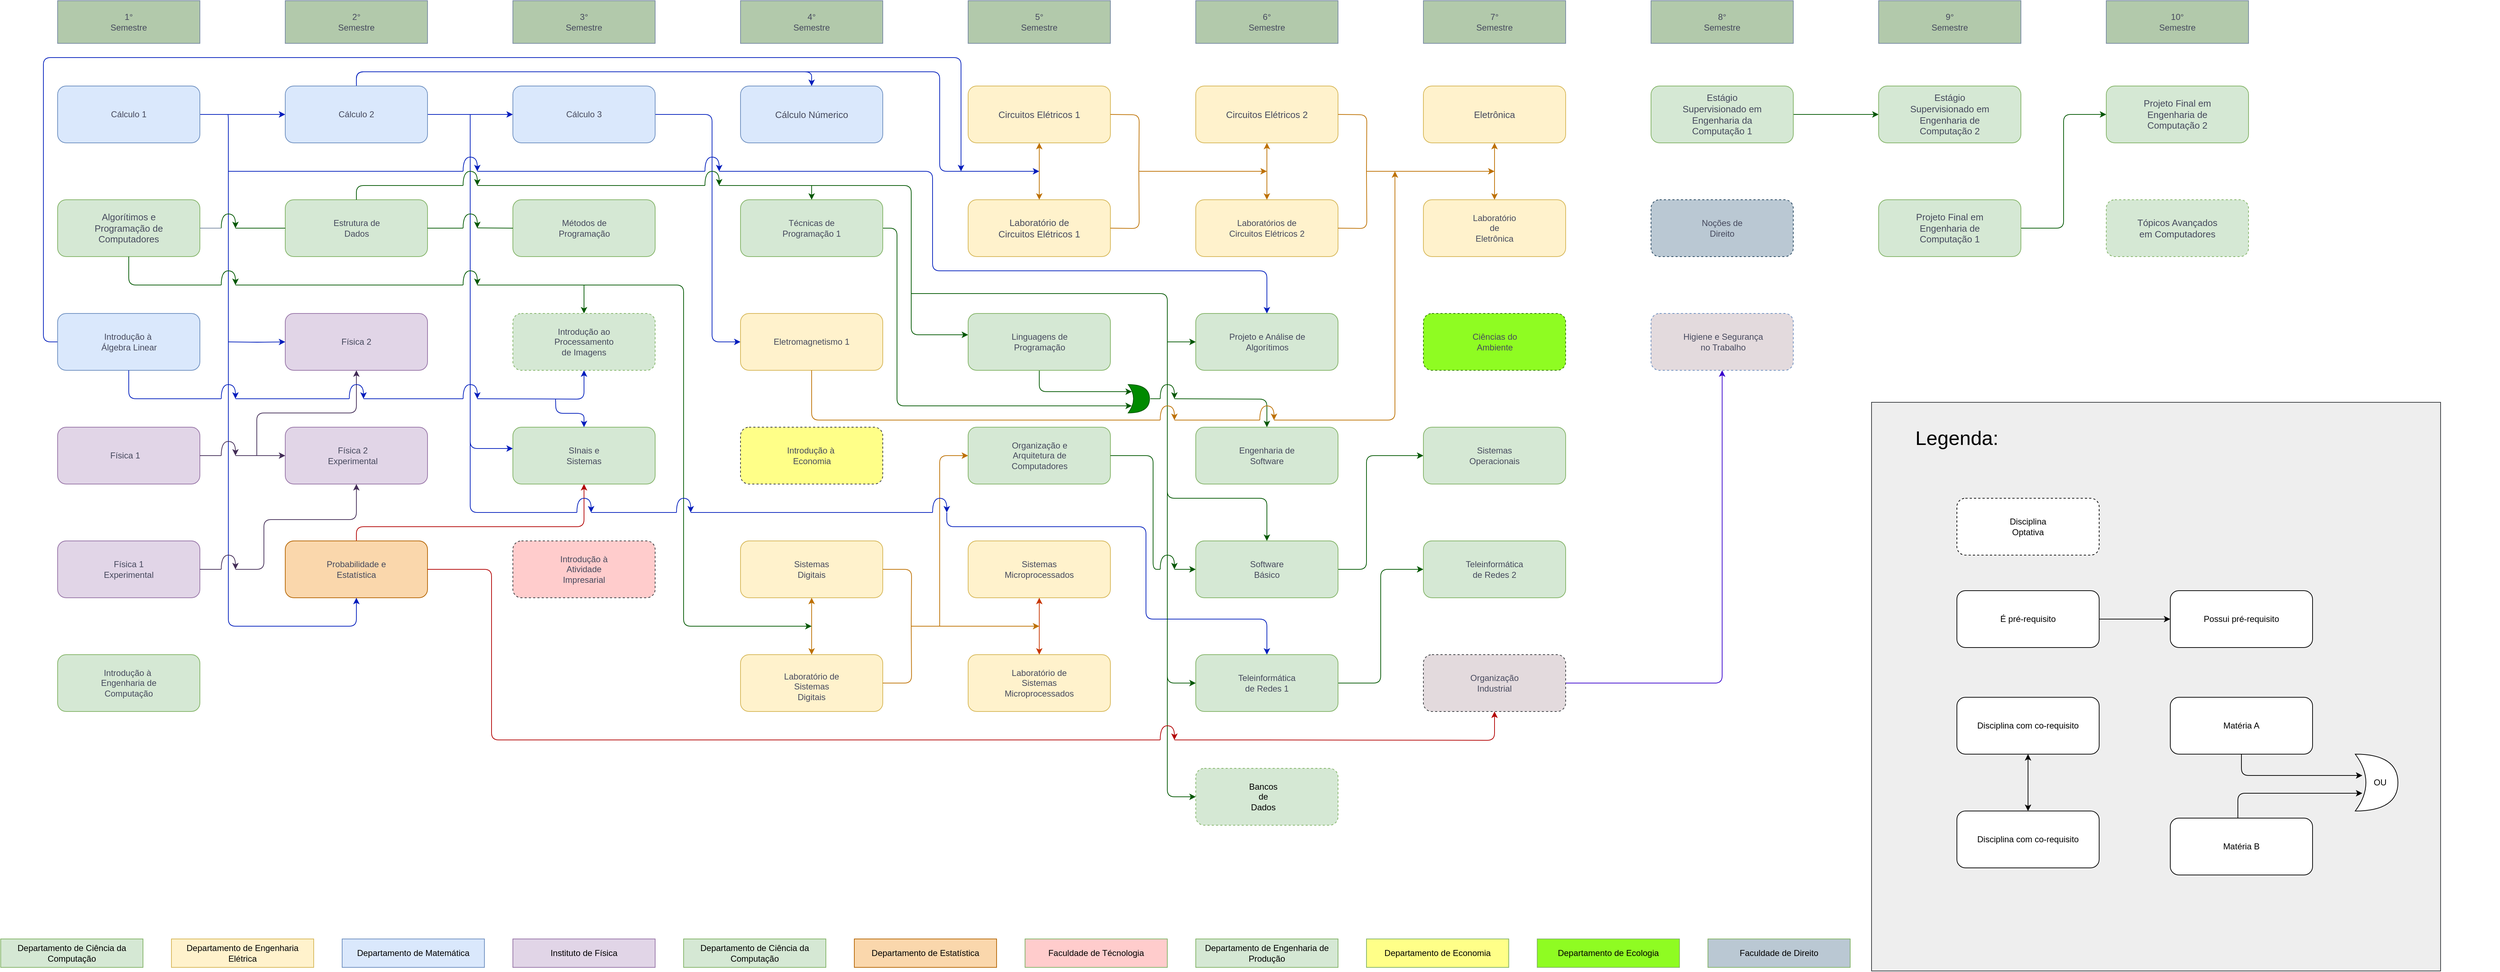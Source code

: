 <mxfile version="13.6.10" type="github">
  <diagram id="NWCiK95Lhe7S9qPVW4AI" name="Page-1">
    <mxGraphModel dx="7067" dy="3783" grid="1" gridSize="10" guides="1" tooltips="1" connect="1" arrows="1" fold="1" page="1" pageScale="1" pageWidth="4000" pageHeight="2000" math="0" shadow="0">
      <root>
        <mxCell id="0" />
        <mxCell id="1" parent="0" />
        <mxCell id="2z4Nh3DOtkA8L1Oq28-u-230" style="edgeStyle=orthogonalEdgeStyle;orthogonalLoop=1;jettySize=auto;html=1;strokeColor=#BD7000;fillColor=#f0a30a;fontColor=#46495D;entryX=0;entryY=0.5;entryDx=0;entryDy=0;" parent="1" target="2z4Nh3DOtkA8L1Oq28-u-99" edge="1">
          <mxGeometry relative="1" as="geometry">
            <mxPoint x="1564" y="1150" as="sourcePoint" />
            <Array as="points">
              <mxPoint x="1564" y="1150" />
              <mxPoint x="1564" y="910" />
            </Array>
          </mxGeometry>
        </mxCell>
        <object label="" dfgadfg="" id="2z4Nh3DOtkA8L1Oq28-u-1">
          <mxCell style="rounded=0;whiteSpace=wrap;html=1;fillColor=#B2C9AB;strokeColor=#788AA3;fontColor=#46495D;align=center;" parent="1" vertex="1">
            <mxGeometry x="324" y="270" width="200" height="60" as="geometry" />
          </mxCell>
        </object>
        <mxCell id="2z4Nh3DOtkA8L1Oq28-u-6" style="edgeStyle=orthogonalEdgeStyle;rounded=0;orthogonalLoop=1;jettySize=auto;html=1;exitX=0.5;exitY=1;exitDx=0;exitDy=0;strokeColor=#788AA3;fontColor=#46495D;align=center;" parent="1" edge="1">
          <mxGeometry relative="1" as="geometry">
            <mxPoint x="426.5" y="310" as="sourcePoint" />
            <mxPoint x="426.5" y="310" as="targetPoint" />
          </mxGeometry>
        </mxCell>
        <mxCell id="2z4Nh3DOtkA8L1Oq28-u-9" value="1° Semestre" style="text;html=1;strokeColor=none;fillColor=none;align=center;verticalAlign=middle;whiteSpace=wrap;rounded=0;fontColor=#46495D;" parent="1" vertex="1">
          <mxGeometry x="404" y="290" width="40" height="20" as="geometry" />
        </mxCell>
        <object label="" dfgadfg="" id="2z4Nh3DOtkA8L1Oq28-u-11">
          <mxCell style="rounded=0;whiteSpace=wrap;html=1;fillColor=#B2C9AB;strokeColor=#788AA3;fontColor=#46495D;align=center;" parent="1" vertex="1">
            <mxGeometry x="644" y="270" width="200" height="60" as="geometry" />
          </mxCell>
        </object>
        <mxCell id="2z4Nh3DOtkA8L1Oq28-u-12" style="edgeStyle=orthogonalEdgeStyle;rounded=0;orthogonalLoop=1;jettySize=auto;html=1;exitX=0.5;exitY=1;exitDx=0;exitDy=0;strokeColor=#788AA3;fontColor=#46495D;align=center;" parent="1" edge="1">
          <mxGeometry relative="1" as="geometry">
            <mxPoint x="736.5" y="310" as="sourcePoint" />
            <mxPoint x="736.5" y="310" as="targetPoint" />
          </mxGeometry>
        </mxCell>
        <mxCell id="2z4Nh3DOtkA8L1Oq28-u-13" value="2° Semestre" style="text;html=1;strokeColor=none;fillColor=none;align=center;verticalAlign=middle;whiteSpace=wrap;rounded=0;fontColor=#46495D;" parent="1" vertex="1">
          <mxGeometry x="724" y="290" width="40" height="20" as="geometry" />
        </mxCell>
        <object label="" dfgadfg="" id="2z4Nh3DOtkA8L1Oq28-u-14">
          <mxCell style="rounded=0;whiteSpace=wrap;html=1;fillColor=#B2C9AB;strokeColor=#788AA3;fontColor=#46495D;align=center;" parent="1" vertex="1">
            <mxGeometry x="964" y="270" width="200" height="60" as="geometry" />
          </mxCell>
        </object>
        <mxCell id="2z4Nh3DOtkA8L1Oq28-u-15" style="edgeStyle=orthogonalEdgeStyle;rounded=0;orthogonalLoop=1;jettySize=auto;html=1;exitX=0.5;exitY=1;exitDx=0;exitDy=0;strokeColor=#788AA3;fontColor=#46495D;align=center;" parent="1" edge="1">
          <mxGeometry relative="1" as="geometry">
            <mxPoint x="1066.5" y="310" as="sourcePoint" />
            <mxPoint x="1066.5" y="310" as="targetPoint" />
          </mxGeometry>
        </mxCell>
        <mxCell id="2z4Nh3DOtkA8L1Oq28-u-16" value="3° Semestre" style="text;html=1;strokeColor=none;fillColor=none;align=center;verticalAlign=middle;whiteSpace=wrap;rounded=0;fontColor=#46495D;" parent="1" vertex="1">
          <mxGeometry x="1044" y="290" width="40" height="20" as="geometry" />
        </mxCell>
        <object label="" dfgadfg="" id="2z4Nh3DOtkA8L1Oq28-u-17">
          <mxCell style="rounded=0;whiteSpace=wrap;html=1;fillColor=#B2C9AB;strokeColor=#788AA3;fontColor=#46495D;align=center;" parent="1" vertex="1">
            <mxGeometry x="1284" y="270" width="200" height="60" as="geometry" />
          </mxCell>
        </object>
        <mxCell id="2z4Nh3DOtkA8L1Oq28-u-18" style="edgeStyle=orthogonalEdgeStyle;rounded=0;orthogonalLoop=1;jettySize=auto;html=1;exitX=0.5;exitY=1;exitDx=0;exitDy=0;strokeColor=#788AA3;fontColor=#46495D;align=center;" parent="1" edge="1">
          <mxGeometry relative="1" as="geometry">
            <mxPoint x="1376.5" y="310" as="sourcePoint" />
            <mxPoint x="1376.5" y="310" as="targetPoint" />
          </mxGeometry>
        </mxCell>
        <mxCell id="2z4Nh3DOtkA8L1Oq28-u-19" value="4° Semestre" style="text;html=1;strokeColor=none;fillColor=none;align=center;verticalAlign=middle;whiteSpace=wrap;rounded=0;fontColor=#46495D;" parent="1" vertex="1">
          <mxGeometry x="1364" y="290" width="40" height="20" as="geometry" />
        </mxCell>
        <object label="" dfgadfg="" id="2z4Nh3DOtkA8L1Oq28-u-22">
          <mxCell style="rounded=0;whiteSpace=wrap;html=1;fillColor=#B2C9AB;strokeColor=#788AA3;fontColor=#46495D;align=center;" parent="1" vertex="1">
            <mxGeometry x="1604" y="270" width="200" height="60" as="geometry" />
          </mxCell>
        </object>
        <mxCell id="2z4Nh3DOtkA8L1Oq28-u-23" style="edgeStyle=orthogonalEdgeStyle;rounded=0;orthogonalLoop=1;jettySize=auto;html=1;exitX=0.5;exitY=1;exitDx=0;exitDy=0;strokeColor=#788AA3;fontColor=#46495D;align=center;" parent="1" edge="1">
          <mxGeometry relative="1" as="geometry">
            <mxPoint x="1706.5" y="310" as="sourcePoint" />
            <mxPoint x="1706.5" y="310" as="targetPoint" />
          </mxGeometry>
        </mxCell>
        <mxCell id="2z4Nh3DOtkA8L1Oq28-u-24" value="5° Semestre" style="text;html=1;strokeColor=none;fillColor=none;align=center;verticalAlign=middle;whiteSpace=wrap;rounded=0;fontColor=#46495D;" parent="1" vertex="1">
          <mxGeometry x="1684" y="290" width="40" height="20" as="geometry" />
        </mxCell>
        <object label="" dfgadfg="" id="2z4Nh3DOtkA8L1Oq28-u-25">
          <mxCell style="rounded=0;whiteSpace=wrap;html=1;fillColor=#B2C9AB;strokeColor=#788AA3;fontColor=#46495D;align=center;" parent="1" vertex="1">
            <mxGeometry x="1924" y="270" width="200" height="60" as="geometry" />
          </mxCell>
        </object>
        <mxCell id="2z4Nh3DOtkA8L1Oq28-u-26" style="edgeStyle=orthogonalEdgeStyle;rounded=0;orthogonalLoop=1;jettySize=auto;html=1;exitX=0.5;exitY=1;exitDx=0;exitDy=0;strokeColor=#788AA3;fontColor=#46495D;align=center;" parent="1" edge="1">
          <mxGeometry relative="1" as="geometry">
            <mxPoint x="2016.5" y="310" as="sourcePoint" />
            <mxPoint x="2016.5" y="310" as="targetPoint" />
          </mxGeometry>
        </mxCell>
        <mxCell id="2z4Nh3DOtkA8L1Oq28-u-27" value="6° Semestre" style="text;html=1;strokeColor=none;fillColor=none;align=center;verticalAlign=middle;whiteSpace=wrap;rounded=0;fontColor=#46495D;" parent="1" vertex="1">
          <mxGeometry x="2004" y="290" width="40" height="20" as="geometry" />
        </mxCell>
        <object label="" dfgadfg="" id="2z4Nh3DOtkA8L1Oq28-u-28">
          <mxCell style="rounded=0;whiteSpace=wrap;html=1;fillColor=#B2C9AB;strokeColor=#788AA3;fontColor=#46495D;align=center;" parent="1" vertex="1">
            <mxGeometry x="2244" y="270" width="200" height="60" as="geometry" />
          </mxCell>
        </object>
        <mxCell id="2z4Nh3DOtkA8L1Oq28-u-29" style="edgeStyle=orthogonalEdgeStyle;rounded=0;orthogonalLoop=1;jettySize=auto;html=1;exitX=0.5;exitY=1;exitDx=0;exitDy=0;strokeColor=#788AA3;fontColor=#46495D;align=center;" parent="1" edge="1">
          <mxGeometry relative="1" as="geometry">
            <mxPoint x="2346.5" y="310" as="sourcePoint" />
            <mxPoint x="2346.5" y="310" as="targetPoint" />
          </mxGeometry>
        </mxCell>
        <mxCell id="2z4Nh3DOtkA8L1Oq28-u-30" value="7° Semestre" style="text;html=1;strokeColor=none;fillColor=none;align=center;verticalAlign=middle;whiteSpace=wrap;rounded=0;fontColor=#46495D;" parent="1" vertex="1">
          <mxGeometry x="2324" y="290" width="40" height="20" as="geometry" />
        </mxCell>
        <object label="" dfgadfg="" id="2z4Nh3DOtkA8L1Oq28-u-31">
          <mxCell style="rounded=0;whiteSpace=wrap;html=1;fillColor=#B2C9AB;strokeColor=#788AA3;fontColor=#46495D;align=center;" parent="1" vertex="1">
            <mxGeometry x="2564" y="270" width="200" height="60" as="geometry" />
          </mxCell>
        </object>
        <mxCell id="2z4Nh3DOtkA8L1Oq28-u-32" style="edgeStyle=orthogonalEdgeStyle;rounded=0;orthogonalLoop=1;jettySize=auto;html=1;exitX=0.5;exitY=1;exitDx=0;exitDy=0;strokeColor=#788AA3;fontColor=#46495D;align=center;" parent="1" edge="1">
          <mxGeometry relative="1" as="geometry">
            <mxPoint x="2656.5" y="310" as="sourcePoint" />
            <mxPoint x="2656.5" y="310" as="targetPoint" />
          </mxGeometry>
        </mxCell>
        <mxCell id="2z4Nh3DOtkA8L1Oq28-u-33" value="8° Semestre" style="text;html=1;strokeColor=none;fillColor=none;align=center;verticalAlign=middle;whiteSpace=wrap;rounded=0;fontColor=#46495D;" parent="1" vertex="1">
          <mxGeometry x="2644" y="290" width="40" height="20" as="geometry" />
        </mxCell>
        <mxCell id="2z4Nh3DOtkA8L1Oq28-u-36" value="" style="rounded=1;whiteSpace=wrap;html=1;sketch=0;strokeColor=#82b366;fillColor=#d5e8d4;align=center;" parent="1" vertex="1">
          <mxGeometry x="324" y="550" width="200" height="80" as="geometry" />
        </mxCell>
        <mxCell id="2z4Nh3DOtkA8L1Oq28-u-151" style="edgeStyle=orthogonalEdgeStyle;curved=0;rounded=1;sketch=0;orthogonalLoop=1;jettySize=auto;html=1;exitX=1;exitY=0.5;exitDx=0;exitDy=0;entryX=0;entryY=0.5;entryDx=0;entryDy=0;strokeColor=#001DBC;fillColor=#0050ef;fontColor=#46495D;align=center;" parent="1" source="2z4Nh3DOtkA8L1Oq28-u-38" target="2z4Nh3DOtkA8L1Oq28-u-51" edge="1">
          <mxGeometry relative="1" as="geometry" />
        </mxCell>
        <mxCell id="2z4Nh3DOtkA8L1Oq28-u-38" value="" style="rounded=1;whiteSpace=wrap;html=1;sketch=0;strokeColor=#6c8ebf;fillColor=#dae8fc;align=center;" parent="1" vertex="1">
          <mxGeometry x="324" y="390" width="200" height="80" as="geometry" />
        </mxCell>
        <mxCell id="km8SgISiH_IRGwB1K7x0-9" style="edgeStyle=orthogonalEdgeStyle;rounded=1;orthogonalLoop=1;jettySize=auto;html=1;exitX=0;exitY=0.5;exitDx=0;exitDy=0;fillColor=#0050ef;strokeColor=#001DBC;" edge="1" parent="1" source="2z4Nh3DOtkA8L1Oq28-u-39">
          <mxGeometry relative="1" as="geometry">
            <mxPoint x="1594" y="510" as="targetPoint" />
            <Array as="points">
              <mxPoint x="304" y="750" />
              <mxPoint x="304" y="350" />
              <mxPoint x="1594" y="350" />
              <mxPoint x="1594" y="510" />
            </Array>
          </mxGeometry>
        </mxCell>
        <mxCell id="2z4Nh3DOtkA8L1Oq28-u-39" value="" style="rounded=1;whiteSpace=wrap;html=1;sketch=0;strokeColor=#6c8ebf;fillColor=#dae8fc;align=center;" parent="1" vertex="1">
          <mxGeometry x="324" y="710" width="200" height="80" as="geometry" />
        </mxCell>
        <mxCell id="2z4Nh3DOtkA8L1Oq28-u-40" value="" style="rounded=1;whiteSpace=wrap;html=1;sketch=0;strokeColor=#82b366;fillColor=#d5e8d4;align=center;" parent="1" vertex="1">
          <mxGeometry x="324" y="1190" width="200" height="80" as="geometry" />
        </mxCell>
        <mxCell id="2z4Nh3DOtkA8L1Oq28-u-41" value="Introdução à&amp;nbsp; Engenharia de Computação" style="text;html=1;strokeColor=none;fillColor=none;align=center;verticalAlign=middle;whiteSpace=wrap;rounded=0;sketch=0;fontColor=#46495D;" parent="1" vertex="1">
          <mxGeometry x="379" y="1220" width="90" height="20" as="geometry" />
        </mxCell>
        <mxCell id="2z4Nh3DOtkA8L1Oq28-u-42" value="Introdução à&amp;nbsp; Álgebra Linear" style="text;html=1;strokeColor=none;fillColor=none;align=center;verticalAlign=middle;whiteSpace=wrap;rounded=0;sketch=0;fontColor=#46495D;" parent="1" vertex="1">
          <mxGeometry x="381.5" y="740" width="85" height="20" as="geometry" />
        </mxCell>
        <mxCell id="2z4Nh3DOtkA8L1Oq28-u-43" value="&lt;font style=&quot;font-size: 13px&quot;&gt;Algorítimos e Programação de Computadores&lt;/font&gt;" style="text;html=1;strokeColor=none;fillColor=none;align=center;verticalAlign=middle;whiteSpace=wrap;rounded=0;sketch=0;fontColor=#46495D;" parent="1" vertex="1">
          <mxGeometry x="364" y="580" width="120" height="20" as="geometry" />
        </mxCell>
        <mxCell id="2z4Nh3DOtkA8L1Oq28-u-45" value="Cálculo 1" style="text;html=1;strokeColor=none;fillColor=none;align=center;verticalAlign=middle;whiteSpace=wrap;rounded=0;sketch=0;fontColor=#46495D;" parent="1" vertex="1">
          <mxGeometry x="394" y="420" width="60" height="20" as="geometry" />
        </mxCell>
        <mxCell id="2z4Nh3DOtkA8L1Oq28-u-46" value="" style="rounded=1;whiteSpace=wrap;html=1;sketch=0;strokeColor=#9673a6;fillColor=#e1d5e7;align=center;" parent="1" vertex="1">
          <mxGeometry x="324" y="870" width="200" height="80" as="geometry" />
        </mxCell>
        <mxCell id="2z4Nh3DOtkA8L1Oq28-u-47" value="" style="rounded=1;whiteSpace=wrap;html=1;sketch=0;strokeColor=#9673a6;fillColor=#e1d5e7;align=center;" parent="1" vertex="1">
          <mxGeometry x="324" y="1030" width="200" height="80" as="geometry" />
        </mxCell>
        <mxCell id="2z4Nh3DOtkA8L1Oq28-u-48" value="Física 1" style="text;html=1;strokeColor=none;fillColor=none;align=center;verticalAlign=middle;whiteSpace=wrap;rounded=0;sketch=0;fontColor=#46495D;" parent="1" vertex="1">
          <mxGeometry x="394" y="900" width="50" height="20" as="geometry" />
        </mxCell>
        <mxCell id="2z4Nh3DOtkA8L1Oq28-u-49" value="Física 1 Experimental" style="text;html=1;strokeColor=none;fillColor=none;align=center;verticalAlign=middle;whiteSpace=wrap;rounded=0;sketch=0;fontColor=#46495D;" parent="1" vertex="1">
          <mxGeometry x="404" y="1060" width="40" height="20" as="geometry" />
        </mxCell>
        <mxCell id="2z4Nh3DOtkA8L1Oq28-u-144" style="edgeStyle=orthogonalEdgeStyle;curved=0;rounded=1;sketch=0;orthogonalLoop=1;jettySize=auto;html=1;exitX=1;exitY=0.5;exitDx=0;exitDy=0;entryX=0;entryY=0.5;entryDx=0;entryDy=0;strokeColor=#001DBC;fillColor=#0050ef;fontColor=#46495D;align=center;" parent="1" source="2z4Nh3DOtkA8L1Oq28-u-51" target="2z4Nh3DOtkA8L1Oq28-u-73" edge="1">
          <mxGeometry relative="1" as="geometry" />
        </mxCell>
        <mxCell id="2z4Nh3DOtkA8L1Oq28-u-166" style="edgeStyle=orthogonalEdgeStyle;curved=0;rounded=1;sketch=0;orthogonalLoop=1;jettySize=auto;html=1;entryX=0;entryY=0.25;entryDx=0;entryDy=0;strokeColor=#001DBC;fillColor=#0050ef;fontColor=#46495D;align=center;" parent="1" edge="1">
          <mxGeometry relative="1" as="geometry">
            <mxPoint x="904" y="430" as="sourcePoint" />
            <mxPoint x="964" y="900" as="targetPoint" />
            <Array as="points">
              <mxPoint x="904" y="900" />
            </Array>
          </mxGeometry>
        </mxCell>
        <mxCell id="2z4Nh3DOtkA8L1Oq28-u-176" style="edgeStyle=orthogonalEdgeStyle;curved=0;sketch=0;orthogonalLoop=1;jettySize=auto;html=1;exitX=0.5;exitY=0;exitDx=0;exitDy=0;entryX=0.5;entryY=0;entryDx=0;entryDy=0;strokeColor=#001DBC;fillColor=#0050ef;fontColor=#46495D;align=center;" parent="1" source="2z4Nh3DOtkA8L1Oq28-u-51" target="2z4Nh3DOtkA8L1Oq28-u-84" edge="1">
          <mxGeometry relative="1" as="geometry" />
        </mxCell>
        <mxCell id="2z4Nh3DOtkA8L1Oq28-u-195" style="edgeStyle=orthogonalEdgeStyle;curved=0;sketch=0;orthogonalLoop=1;jettySize=auto;html=1;exitX=0.5;exitY=0;exitDx=0;exitDy=0;strokeColor=#001DBC;fillColor=#0050ef;fontColor=#46495D;align=center;" parent="1" source="2z4Nh3DOtkA8L1Oq28-u-51" edge="1">
          <mxGeometry relative="1" as="geometry">
            <mxPoint x="1704" y="510" as="targetPoint" />
            <Array as="points">
              <mxPoint x="744" y="370" />
              <mxPoint x="1564" y="370" />
              <mxPoint x="1564" y="510" />
              <mxPoint x="1704" y="510" />
            </Array>
          </mxGeometry>
        </mxCell>
        <mxCell id="2z4Nh3DOtkA8L1Oq28-u-51" value="" style="rounded=1;whiteSpace=wrap;html=1;sketch=0;strokeColor=#6c8ebf;fillColor=#dae8fc;align=center;" parent="1" vertex="1">
          <mxGeometry x="644" y="390" width="200" height="80" as="geometry" />
        </mxCell>
        <mxCell id="2z4Nh3DOtkA8L1Oq28-u-196" style="edgeStyle=orthogonalEdgeStyle;curved=0;sketch=0;orthogonalLoop=1;jettySize=auto;html=1;strokeColor=#005700;fillColor=#008a00;fontColor=#46495D;align=center;" parent="1" edge="1" target="2z4Nh3DOtkA8L1Oq28-u-98">
          <mxGeometry relative="1" as="geometry">
            <mxPoint x="1254" y="530" as="sourcePoint" />
            <mxPoint x="1594" y="740" as="targetPoint" />
            <Array as="points">
              <mxPoint x="1524" y="530" />
              <mxPoint x="1524" y="740" />
            </Array>
          </mxGeometry>
        </mxCell>
        <mxCell id="2z4Nh3DOtkA8L1Oq28-u-52" value="" style="rounded=1;whiteSpace=wrap;html=1;sketch=0;strokeColor=#82b366;fillColor=#d5e8d4;align=center;" parent="1" vertex="1">
          <mxGeometry x="644" y="550" width="200" height="80" as="geometry" />
        </mxCell>
        <mxCell id="2z4Nh3DOtkA8L1Oq28-u-55" value="Estrutura de Dados" style="text;html=1;strokeColor=none;fillColor=none;align=center;verticalAlign=middle;whiteSpace=wrap;rounded=0;sketch=0;fontColor=#46495D;" parent="1" vertex="1">
          <mxGeometry x="701.5" y="580" width="85" height="20" as="geometry" />
        </mxCell>
        <mxCell id="2z4Nh3DOtkA8L1Oq28-u-57" value="Cálculo 2" style="text;html=1;strokeColor=none;fillColor=none;align=center;verticalAlign=middle;whiteSpace=wrap;rounded=0;sketch=0;fontColor=#46495D;" parent="1" vertex="1">
          <mxGeometry x="714" y="420" width="60" height="20" as="geometry" />
        </mxCell>
        <mxCell id="2z4Nh3DOtkA8L1Oq28-u-58" value="" style="rounded=1;whiteSpace=wrap;html=1;sketch=0;strokeColor=#9673a6;fillColor=#e1d5e7;align=center;" parent="1" vertex="1">
          <mxGeometry x="644" y="710" width="200" height="80" as="geometry" />
        </mxCell>
        <mxCell id="2z4Nh3DOtkA8L1Oq28-u-59" value="" style="rounded=1;whiteSpace=wrap;html=1;sketch=0;strokeColor=#9673a6;fillColor=#e1d5e7;align=center;" parent="1" vertex="1">
          <mxGeometry x="644" y="870" width="200" height="80" as="geometry" />
        </mxCell>
        <mxCell id="2z4Nh3DOtkA8L1Oq28-u-60" value="Física 2" style="text;html=1;strokeColor=none;fillColor=none;align=center;verticalAlign=middle;whiteSpace=wrap;rounded=0;sketch=0;fontColor=#46495D;" parent="1" vertex="1">
          <mxGeometry x="719" y="740" width="50" height="20" as="geometry" />
        </mxCell>
        <mxCell id="2z4Nh3DOtkA8L1Oq28-u-61" value="Física 2 Experimental" style="text;html=1;strokeColor=none;fillColor=none;align=center;verticalAlign=middle;whiteSpace=wrap;rounded=0;sketch=0;fontColor=#46495D;" parent="1" vertex="1">
          <mxGeometry x="719" y="900" width="40" height="20" as="geometry" />
        </mxCell>
        <mxCell id="2z4Nh3DOtkA8L1Oq28-u-188" style="edgeStyle=orthogonalEdgeStyle;curved=0;sketch=0;orthogonalLoop=1;jettySize=auto;html=1;exitX=1;exitY=0.5;exitDx=0;exitDy=0;strokeColor=#001DBC;fillColor=#0050ef;fontColor=#46495D;align=center;entryX=0;entryY=0.5;entryDx=0;entryDy=0;" parent="1" source="2z4Nh3DOtkA8L1Oq28-u-73" target="2z4Nh3DOtkA8L1Oq28-u-87" edge="1">
          <mxGeometry relative="1" as="geometry">
            <Array as="points">
              <mxPoint x="1244" y="430" />
              <mxPoint x="1244" y="750" />
            </Array>
            <mxPoint x="1264" y="710" as="targetPoint" />
          </mxGeometry>
        </mxCell>
        <mxCell id="2z4Nh3DOtkA8L1Oq28-u-73" value="" style="rounded=1;whiteSpace=wrap;html=1;sketch=0;strokeColor=#6c8ebf;fillColor=#dae8fc;align=center;" parent="1" vertex="1">
          <mxGeometry x="964" y="390" width="200" height="80" as="geometry" />
        </mxCell>
        <mxCell id="2z4Nh3DOtkA8L1Oq28-u-74" value="" style="rounded=1;whiteSpace=wrap;html=1;sketch=0;strokeColor=#82b366;fillColor=#d5e8d4;align=center;" parent="1" vertex="1">
          <mxGeometry x="964" y="550" width="200" height="80" as="geometry" />
        </mxCell>
        <mxCell id="2z4Nh3DOtkA8L1Oq28-u-75" value="" style="rounded=1;whiteSpace=wrap;html=1;sketch=0;strokeColor=#82b366;fillColor=#d5e8d4;align=center;glass=0;shadow=0;noLabel=0;dashed=1;" parent="1" vertex="1">
          <mxGeometry x="964" y="710" width="200" height="80" as="geometry" />
        </mxCell>
        <mxCell id="2z4Nh3DOtkA8L1Oq28-u-76" value="Introdução ao Processamento de Imagens" style="text;html=1;strokeColor=none;fillColor=none;align=center;verticalAlign=middle;whiteSpace=wrap;rounded=0;sketch=0;fontColor=#46495D;" parent="1" vertex="1">
          <mxGeometry x="1019" y="740" width="90" height="20" as="geometry" />
        </mxCell>
        <mxCell id="2z4Nh3DOtkA8L1Oq28-u-77" value="Métodos de Programação" style="text;html=1;strokeColor=none;fillColor=none;align=center;verticalAlign=middle;whiteSpace=wrap;rounded=0;sketch=0;fontColor=#46495D;" parent="1" vertex="1">
          <mxGeometry x="1021.5" y="580" width="85" height="20" as="geometry" />
        </mxCell>
        <mxCell id="2z4Nh3DOtkA8L1Oq28-u-79" value="Cálculo 3" style="text;html=1;strokeColor=none;fillColor=none;align=center;verticalAlign=middle;whiteSpace=wrap;rounded=0;sketch=0;fontColor=#46495D;" parent="1" vertex="1">
          <mxGeometry x="1034" y="420" width="60" height="20" as="geometry" />
        </mxCell>
        <mxCell id="2z4Nh3DOtkA8L1Oq28-u-84" value="" style="rounded=1;whiteSpace=wrap;html=1;sketch=0;strokeColor=#6c8ebf;fillColor=#dae8fc;align=center;" parent="1" vertex="1">
          <mxGeometry x="1284" y="390" width="200" height="80" as="geometry" />
        </mxCell>
        <mxCell id="2z4Nh3DOtkA8L1Oq28-u-256" style="edgeStyle=orthogonalEdgeStyle;orthogonalLoop=1;jettySize=auto;html=1;strokeColor=#005700;fillColor=#008a00;fontColor=#46495D;entryX=0.175;entryY=0.75;entryDx=0;entryDy=0;entryPerimeter=0;" parent="1" source="2z4Nh3DOtkA8L1Oq28-u-85" target="2z4Nh3DOtkA8L1Oq28-u-264" edge="1">
          <mxGeometry relative="1" as="geometry">
            <mxPoint x="1824" y="860" as="targetPoint" />
            <Array as="points">
              <mxPoint x="1504" y="590" />
              <mxPoint x="1504" y="840" />
            </Array>
          </mxGeometry>
        </mxCell>
        <mxCell id="2z4Nh3DOtkA8L1Oq28-u-85" value="" style="rounded=1;whiteSpace=wrap;html=1;sketch=0;strokeColor=#82b366;fillColor=#d5e8d4;align=center;" parent="1" vertex="1">
          <mxGeometry x="1284" y="550" width="200" height="80" as="geometry" />
        </mxCell>
        <mxCell id="2z4Nh3DOtkA8L1Oq28-u-86" value="" style="rounded=1;whiteSpace=wrap;html=1;sketch=0;strokeColor=#36393d;fillColor=#ffff88;align=center;dashed=1;" parent="1" vertex="1">
          <mxGeometry x="1284" y="870" width="200" height="80" as="geometry" />
        </mxCell>
        <mxCell id="2z4Nh3DOtkA8L1Oq28-u-87" value="" style="rounded=1;whiteSpace=wrap;html=1;sketch=0;strokeColor=#d6b656;fillColor=#fff2cc;align=center;" parent="1" vertex="1">
          <mxGeometry x="1284" y="710" width="200" height="80" as="geometry" />
        </mxCell>
        <mxCell id="2z4Nh3DOtkA8L1Oq28-u-88" value="Eletromagnetismo 1" style="text;html=1;strokeColor=none;fillColor=none;align=center;verticalAlign=middle;whiteSpace=wrap;rounded=0;sketch=0;fontColor=#46495D;" parent="1" vertex="1">
          <mxGeometry x="1324" y="740" width="120" height="20" as="geometry" />
        </mxCell>
        <mxCell id="2z4Nh3DOtkA8L1Oq28-u-89" value="Introdução à&amp;nbsp; Economia" style="text;html=1;strokeColor=none;fillColor=none;align=center;verticalAlign=middle;whiteSpace=wrap;rounded=0;sketch=0;fontColor=#46495D;" parent="1" vertex="1">
          <mxGeometry x="1341.5" y="900" width="85" height="20" as="geometry" />
        </mxCell>
        <mxCell id="2z4Nh3DOtkA8L1Oq28-u-90" value="&lt;span style=&quot;font-size: 13px&quot;&gt;Cálculo Númerico&lt;/span&gt;" style="text;html=1;strokeColor=none;fillColor=none;align=center;verticalAlign=middle;whiteSpace=wrap;rounded=0;sketch=0;fontColor=#46495D;" parent="1" vertex="1">
          <mxGeometry x="1324" y="420" width="120" height="20" as="geometry" />
        </mxCell>
        <mxCell id="2z4Nh3DOtkA8L1Oq28-u-91" value="Técnicas de Programação 1" style="text;html=1;strokeColor=none;fillColor=none;align=center;verticalAlign=middle;whiteSpace=wrap;rounded=0;sketch=0;fontColor=#46495D;" parent="1" vertex="1">
          <mxGeometry x="1334" y="580" width="100" height="20" as="geometry" />
        </mxCell>
        <mxCell id="2z4Nh3DOtkA8L1Oq28-u-92" value="" style="rounded=1;whiteSpace=wrap;html=1;sketch=0;strokeColor=#d6b656;fillColor=#fff2cc;align=center;" parent="1" vertex="1">
          <mxGeometry x="1284" y="1030" width="200" height="80" as="geometry" />
        </mxCell>
        <mxCell id="2z4Nh3DOtkA8L1Oq28-u-93" value="" style="rounded=1;whiteSpace=wrap;html=1;sketch=0;strokeColor=#d6b656;fillColor=#fff2cc;align=center;" parent="1" vertex="1">
          <mxGeometry x="1284" y="1190" width="200" height="80" as="geometry" />
        </mxCell>
        <mxCell id="2z4Nh3DOtkA8L1Oq28-u-94" value="Sistemas Digitais" style="text;html=1;strokeColor=none;fillColor=none;align=center;verticalAlign=middle;whiteSpace=wrap;rounded=0;sketch=0;fontColor=#46495D;" parent="1" vertex="1">
          <mxGeometry x="1359" y="1060" width="50" height="20" as="geometry" />
        </mxCell>
        <mxCell id="2z4Nh3DOtkA8L1Oq28-u-95" value="Laboratório de Sistemas Digitais" style="text;html=1;strokeColor=none;fillColor=none;align=center;verticalAlign=middle;whiteSpace=wrap;rounded=0;sketch=0;fontColor=#46495D;" parent="1" vertex="1">
          <mxGeometry x="1339" y="1220" width="90" height="30" as="geometry" />
        </mxCell>
        <mxCell id="2z4Nh3DOtkA8L1Oq28-u-96" value="" style="rounded=1;whiteSpace=wrap;html=1;sketch=0;strokeColor=#d6b656;fillColor=#fff2cc;align=center;" parent="1" vertex="1">
          <mxGeometry x="1604" y="390" width="200" height="80" as="geometry" />
        </mxCell>
        <mxCell id="2z4Nh3DOtkA8L1Oq28-u-97" value="" style="rounded=1;whiteSpace=wrap;html=1;sketch=0;strokeColor=#d6b656;fillColor=#fff2cc;align=center;" parent="1" vertex="1">
          <mxGeometry x="1604" y="550" width="200" height="80" as="geometry" />
        </mxCell>
        <mxCell id="km8SgISiH_IRGwB1K7x0-12" style="edgeStyle=orthogonalEdgeStyle;rounded=1;orthogonalLoop=1;jettySize=auto;html=1;exitX=0.5;exitY=1;exitDx=0;exitDy=0;entryX=0.175;entryY=0.25;entryDx=0;entryDy=0;entryPerimeter=0;fillColor=#008a00;strokeColor=#005700;" edge="1" parent="1" source="2z4Nh3DOtkA8L1Oq28-u-98" target="2z4Nh3DOtkA8L1Oq28-u-264">
          <mxGeometry relative="1" as="geometry">
            <Array as="points">
              <mxPoint x="1704" y="820" />
            </Array>
          </mxGeometry>
        </mxCell>
        <mxCell id="2z4Nh3DOtkA8L1Oq28-u-98" value="" style="rounded=1;whiteSpace=wrap;html=1;sketch=0;strokeColor=#82b366;fillColor=#d5e8d4;align=center;" parent="1" vertex="1">
          <mxGeometry x="1604" y="710" width="200" height="80" as="geometry" />
        </mxCell>
        <mxCell id="2z4Nh3DOtkA8L1Oq28-u-99" value="" style="rounded=1;whiteSpace=wrap;html=1;sketch=0;strokeColor=#82b366;fillColor=#d5e8d4;align=center;" parent="1" vertex="1">
          <mxGeometry x="1604" y="870" width="200" height="80" as="geometry" />
        </mxCell>
        <mxCell id="2z4Nh3DOtkA8L1Oq28-u-100" value="Organização e Arquitetura de Computadores" style="text;html=1;strokeColor=none;fillColor=none;align=center;verticalAlign=middle;whiteSpace=wrap;rounded=0;sketch=0;fontColor=#46495D;" parent="1" vertex="1">
          <mxGeometry x="1646.5" y="900" width="115" height="20" as="geometry" />
        </mxCell>
        <mxCell id="2z4Nh3DOtkA8L1Oq28-u-101" value="Linguagens de Programação" style="text;html=1;strokeColor=none;fillColor=none;align=center;verticalAlign=middle;whiteSpace=wrap;rounded=0;sketch=0;fontColor=#46495D;" parent="1" vertex="1">
          <mxGeometry x="1661.5" y="740" width="85" height="20" as="geometry" />
        </mxCell>
        <mxCell id="2z4Nh3DOtkA8L1Oq28-u-102" value="&lt;span style=&quot;font-size: 13px&quot;&gt;Circuitos Elétricos 1&lt;/span&gt;" style="text;html=1;strokeColor=none;fillColor=none;align=center;verticalAlign=middle;whiteSpace=wrap;rounded=0;sketch=0;fontColor=#46495D;" parent="1" vertex="1">
          <mxGeometry x="1644" y="420" width="120" height="20" as="geometry" />
        </mxCell>
        <mxCell id="2z4Nh3DOtkA8L1Oq28-u-103" value="&lt;span style=&quot;font-size: 13px&quot;&gt;Laboratório de Circuitos Elétricos 1&lt;/span&gt;" style="text;html=1;strokeColor=none;fillColor=none;align=center;verticalAlign=middle;whiteSpace=wrap;rounded=0;sketch=0;fontColor=#46495D;" parent="1" vertex="1">
          <mxGeometry x="1639" y="580" width="130" height="20" as="geometry" />
        </mxCell>
        <mxCell id="2z4Nh3DOtkA8L1Oq28-u-104" value="" style="rounded=1;whiteSpace=wrap;html=1;sketch=0;strokeColor=#d6b656;fillColor=#fff2cc;align=center;" parent="1" vertex="1">
          <mxGeometry x="1604" y="1030" width="200" height="80" as="geometry" />
        </mxCell>
        <mxCell id="2z4Nh3DOtkA8L1Oq28-u-105" value="" style="rounded=1;whiteSpace=wrap;html=1;sketch=0;strokeColor=#d6b656;fillColor=#fff2cc;align=center;" parent="1" vertex="1">
          <mxGeometry x="1604" y="1190" width="200" height="80" as="geometry" />
        </mxCell>
        <mxCell id="2z4Nh3DOtkA8L1Oq28-u-106" value="Sistemas Microprocessados" style="text;html=1;strokeColor=none;fillColor=none;align=center;verticalAlign=middle;whiteSpace=wrap;rounded=0;sketch=0;fontColor=#46495D;" parent="1" vertex="1">
          <mxGeometry x="1679" y="1060" width="50" height="20" as="geometry" />
        </mxCell>
        <mxCell id="2z4Nh3DOtkA8L1Oq28-u-107" value="Laboratório de Sistemas Microprocessados" style="text;html=1;strokeColor=none;fillColor=none;align=center;verticalAlign=middle;whiteSpace=wrap;rounded=0;sketch=0;fontColor=#46495D;" parent="1" vertex="1">
          <mxGeometry x="1684" y="1220" width="40" height="20" as="geometry" />
        </mxCell>
        <mxCell id="2z4Nh3DOtkA8L1Oq28-u-108" value="" style="rounded=1;whiteSpace=wrap;html=1;sketch=0;strokeColor=#d6b656;fillColor=#fff2cc;align=center;" parent="1" vertex="1">
          <mxGeometry x="1924" y="390" width="200" height="80" as="geometry" />
        </mxCell>
        <mxCell id="2z4Nh3DOtkA8L1Oq28-u-109" value="" style="rounded=1;whiteSpace=wrap;html=1;sketch=0;strokeColor=#d6b656;fillColor=#fff2cc;align=center;" parent="1" vertex="1">
          <mxGeometry x="1924" y="550" width="200" height="80" as="geometry" />
        </mxCell>
        <mxCell id="2z4Nh3DOtkA8L1Oq28-u-110" value="" style="rounded=1;whiteSpace=wrap;html=1;sketch=0;strokeColor=#82b366;fillColor=#d5e8d4;align=center;" parent="1" vertex="1">
          <mxGeometry x="1924" y="710" width="200" height="80" as="geometry" />
        </mxCell>
        <mxCell id="2z4Nh3DOtkA8L1Oq28-u-111" value="" style="rounded=1;whiteSpace=wrap;html=1;sketch=0;strokeColor=#82b366;fillColor=#d5e8d4;align=center;" parent="1" vertex="1">
          <mxGeometry x="1924" y="870" width="200" height="80" as="geometry" />
        </mxCell>
        <mxCell id="2z4Nh3DOtkA8L1Oq28-u-112" value="Engenharia de Software" style="text;html=1;strokeColor=none;fillColor=none;align=center;verticalAlign=middle;whiteSpace=wrap;rounded=0;sketch=0;fontColor=#46495D;" parent="1" vertex="1">
          <mxGeometry x="1979" y="900" width="90" height="20" as="geometry" />
        </mxCell>
        <mxCell id="2z4Nh3DOtkA8L1Oq28-u-113" value="Projeto e Análise de Algorítimos" style="text;html=1;strokeColor=none;fillColor=none;align=center;verticalAlign=middle;whiteSpace=wrap;rounded=0;sketch=0;fontColor=#46495D;" parent="1" vertex="1">
          <mxGeometry x="1966.5" y="730" width="115" height="40" as="geometry" />
        </mxCell>
        <mxCell id="2z4Nh3DOtkA8L1Oq28-u-114" value="&lt;font style=&quot;font-size: 13px&quot;&gt;Circuitos Elétricos 2&lt;/font&gt;" style="text;html=1;strokeColor=none;fillColor=none;align=center;verticalAlign=middle;whiteSpace=wrap;rounded=0;sketch=0;fontColor=#46495D;" parent="1" vertex="1">
          <mxGeometry x="1964" y="420" width="120" height="20" as="geometry" />
        </mxCell>
        <mxCell id="2z4Nh3DOtkA8L1Oq28-u-115" value="Laboratórios de Circuitos Elétricos 2" style="text;html=1;strokeColor=none;fillColor=none;align=center;verticalAlign=middle;whiteSpace=wrap;rounded=0;sketch=0;fontColor=#46495D;" parent="1" vertex="1">
          <mxGeometry x="1969" y="580" width="110" height="20" as="geometry" />
        </mxCell>
        <mxCell id="km8SgISiH_IRGwB1K7x0-39" style="edgeStyle=orthogonalEdgeStyle;rounded=1;orthogonalLoop=1;jettySize=auto;html=1;exitX=1;exitY=0.5;exitDx=0;exitDy=0;entryX=0;entryY=0.5;entryDx=0;entryDy=0;fillColor=#008a00;strokeColor=#005700;" edge="1" parent="1" source="2z4Nh3DOtkA8L1Oq28-u-116" target="2z4Nh3DOtkA8L1Oq28-u-123">
          <mxGeometry relative="1" as="geometry">
            <Array as="points">
              <mxPoint x="2164" y="1070" />
              <mxPoint x="2164" y="910" />
            </Array>
          </mxGeometry>
        </mxCell>
        <mxCell id="2z4Nh3DOtkA8L1Oq28-u-116" value="" style="rounded=1;whiteSpace=wrap;html=1;sketch=0;strokeColor=#82b366;fillColor=#d5e8d4;align=center;" parent="1" vertex="1">
          <mxGeometry x="1924" y="1030" width="200" height="80" as="geometry" />
        </mxCell>
        <mxCell id="km8SgISiH_IRGwB1K7x0-38" style="edgeStyle=orthogonalEdgeStyle;rounded=1;orthogonalLoop=1;jettySize=auto;html=1;exitX=1;exitY=0.5;exitDx=0;exitDy=0;entryX=0;entryY=0.5;entryDx=0;entryDy=0;fillColor=#008a00;strokeColor=#005700;" edge="1" parent="1" source="2z4Nh3DOtkA8L1Oq28-u-117" target="2z4Nh3DOtkA8L1Oq28-u-128">
          <mxGeometry relative="1" as="geometry" />
        </mxCell>
        <mxCell id="2z4Nh3DOtkA8L1Oq28-u-117" value="" style="rounded=1;whiteSpace=wrap;html=1;sketch=0;strokeColor=#82b366;fillColor=#d5e8d4;align=center;" parent="1" vertex="1">
          <mxGeometry x="1924" y="1190" width="200" height="80" as="geometry" />
        </mxCell>
        <mxCell id="2z4Nh3DOtkA8L1Oq28-u-118" value="Software Básico" style="text;html=1;strokeColor=none;fillColor=none;align=center;verticalAlign=middle;whiteSpace=wrap;rounded=0;sketch=0;fontColor=#46495D;" parent="1" vertex="1">
          <mxGeometry x="1999" y="1060" width="50" height="20" as="geometry" />
        </mxCell>
        <mxCell id="2z4Nh3DOtkA8L1Oq28-u-119" value="Teleinformática de Redes 1" style="text;html=1;strokeColor=none;fillColor=none;align=center;verticalAlign=middle;whiteSpace=wrap;rounded=0;sketch=0;fontColor=#46495D;" parent="1" vertex="1">
          <mxGeometry x="2004" y="1220" width="40" height="20" as="geometry" />
        </mxCell>
        <mxCell id="2z4Nh3DOtkA8L1Oq28-u-120" value="" style="rounded=1;whiteSpace=wrap;html=1;sketch=0;strokeColor=#d6b656;fillColor=#fff2cc;align=center;" parent="1" vertex="1">
          <mxGeometry x="2244" y="390" width="200" height="80" as="geometry" />
        </mxCell>
        <mxCell id="2z4Nh3DOtkA8L1Oq28-u-121" value="" style="rounded=1;whiteSpace=wrap;html=1;sketch=0;strokeColor=#d6b656;fillColor=#fff2cc;align=center;" parent="1" vertex="1">
          <mxGeometry x="2244" y="550" width="200" height="80" as="geometry" />
        </mxCell>
        <mxCell id="2z4Nh3DOtkA8L1Oq28-u-122" value="" style="rounded=1;whiteSpace=wrap;html=1;sketch=0;strokeColor=#2D7600;align=center;dashed=1;fontColor=#ffffff;fillColor=#8FFC22;" parent="1" vertex="1">
          <mxGeometry x="2244" y="710" width="200" height="80" as="geometry" />
        </mxCell>
        <mxCell id="2z4Nh3DOtkA8L1Oq28-u-123" value="" style="rounded=1;whiteSpace=wrap;html=1;sketch=0;strokeColor=#82b366;fillColor=#d5e8d4;align=center;" parent="1" vertex="1">
          <mxGeometry x="2244" y="870" width="200" height="80" as="geometry" />
        </mxCell>
        <mxCell id="2z4Nh3DOtkA8L1Oq28-u-124" value="Sistemas Operacionais" style="text;html=1;strokeColor=none;fillColor=none;align=center;verticalAlign=middle;whiteSpace=wrap;rounded=0;sketch=0;fontColor=#46495D;" parent="1" vertex="1">
          <mxGeometry x="2299" y="900" width="90" height="20" as="geometry" />
        </mxCell>
        <mxCell id="2z4Nh3DOtkA8L1Oq28-u-125" value="Ciências do Ambiente" style="text;html=1;strokeColor=none;fillColor=none;align=center;verticalAlign=middle;whiteSpace=wrap;rounded=0;sketch=0;fontColor=#46495D;" parent="1" vertex="1">
          <mxGeometry x="2301.5" y="740" width="85" height="20" as="geometry" />
        </mxCell>
        <mxCell id="2z4Nh3DOtkA8L1Oq28-u-126" value="&lt;font style=&quot;font-size: 13px&quot;&gt;Eletrônica&lt;/font&gt;" style="text;html=1;strokeColor=none;fillColor=none;align=center;verticalAlign=middle;whiteSpace=wrap;rounded=0;sketch=0;fontColor=#46495D;" parent="1" vertex="1">
          <mxGeometry x="2284" y="420" width="120" height="20" as="geometry" />
        </mxCell>
        <mxCell id="2z4Nh3DOtkA8L1Oq28-u-127" value="Laboratório de Eletrônica" style="text;html=1;strokeColor=none;fillColor=none;align=center;verticalAlign=middle;whiteSpace=wrap;rounded=0;sketch=0;fontColor=#46495D;" parent="1" vertex="1">
          <mxGeometry x="2314" y="580" width="60" height="20" as="geometry" />
        </mxCell>
        <mxCell id="2z4Nh3DOtkA8L1Oq28-u-128" value="" style="rounded=1;whiteSpace=wrap;html=1;sketch=0;strokeColor=#82b366;fillColor=#d5e8d4;align=center;" parent="1" vertex="1">
          <mxGeometry x="2244" y="1030" width="200" height="80" as="geometry" />
        </mxCell>
        <mxCell id="km8SgISiH_IRGwB1K7x0-40" style="edgeStyle=orthogonalEdgeStyle;rounded=1;orthogonalLoop=1;jettySize=auto;html=1;exitX=1;exitY=0.5;exitDx=0;exitDy=0;entryX=0.5;entryY=1;entryDx=0;entryDy=0;fillColor=#6a00ff;strokeColor=#3700CC;" edge="1" parent="1" source="2z4Nh3DOtkA8L1Oq28-u-129" target="2z4Nh3DOtkA8L1Oq28-u-134">
          <mxGeometry relative="1" as="geometry">
            <Array as="points">
              <mxPoint x="2664" y="1230" />
            </Array>
          </mxGeometry>
        </mxCell>
        <mxCell id="2z4Nh3DOtkA8L1Oq28-u-129" value="" style="rounded=1;whiteSpace=wrap;html=1;sketch=0;strokeColor=#36393d;align=center;dashed=1;fillColor=#E3DADD;" parent="1" vertex="1">
          <mxGeometry x="2244" y="1190" width="200" height="80" as="geometry" />
        </mxCell>
        <mxCell id="2z4Nh3DOtkA8L1Oq28-u-130" value="Teleinformática de Redes 2" style="text;html=1;strokeColor=none;fillColor=none;align=center;verticalAlign=middle;whiteSpace=wrap;rounded=0;sketch=0;fontColor=#46495D;" parent="1" vertex="1">
          <mxGeometry x="2319" y="1060" width="50" height="20" as="geometry" />
        </mxCell>
        <mxCell id="2z4Nh3DOtkA8L1Oq28-u-131" value="Organização Industrial" style="text;html=1;strokeColor=none;fillColor=none;align=center;verticalAlign=middle;whiteSpace=wrap;rounded=0;sketch=0;fontColor=#46495D;" parent="1" vertex="1">
          <mxGeometry x="2324" y="1220" width="40" height="20" as="geometry" />
        </mxCell>
        <mxCell id="km8SgISiH_IRGwB1K7x0-58" style="edgeStyle=orthogonalEdgeStyle;rounded=1;orthogonalLoop=1;jettySize=auto;html=1;exitX=1;exitY=0.5;exitDx=0;exitDy=0;entryX=0;entryY=0.5;entryDx=0;entryDy=0;fillColor=#008a00;strokeColor=#005700;" edge="1" parent="1" source="2z4Nh3DOtkA8L1Oq28-u-132" target="km8SgISiH_IRGwB1K7x0-41">
          <mxGeometry relative="1" as="geometry" />
        </mxCell>
        <mxCell id="2z4Nh3DOtkA8L1Oq28-u-132" value="" style="rounded=1;whiteSpace=wrap;html=1;sketch=0;strokeColor=#82b366;align=center;fillColor=#d5e8d4;" parent="1" vertex="1">
          <mxGeometry x="2564" y="390" width="200" height="80" as="geometry" />
        </mxCell>
        <mxCell id="2z4Nh3DOtkA8L1Oq28-u-133" value="" style="rounded=1;whiteSpace=wrap;html=1;sketch=0;strokeColor=#23445d;fillColor=#bac8d3;align=center;dashed=1;" parent="1" vertex="1">
          <mxGeometry x="2564" y="550" width="200" height="80" as="geometry" />
        </mxCell>
        <mxCell id="2z4Nh3DOtkA8L1Oq28-u-134" value="" style="rounded=1;whiteSpace=wrap;html=1;sketch=0;strokeColor=#6c8ebf;align=center;dashed=1;fillColor=#E3DADD;" parent="1" vertex="1">
          <mxGeometry x="2564" y="710" width="200" height="80" as="geometry" />
        </mxCell>
        <mxCell id="2z4Nh3DOtkA8L1Oq28-u-137" value="Higiene e Segurança no Trabalho" style="text;html=1;strokeColor=none;fillColor=none;align=center;verticalAlign=middle;whiteSpace=wrap;rounded=0;sketch=0;fontColor=#46495D;" parent="1" vertex="1">
          <mxGeometry x="2604" y="740" width="122.5" height="20" as="geometry" />
        </mxCell>
        <mxCell id="2z4Nh3DOtkA8L1Oq28-u-138" value="&lt;font style=&quot;font-size: 13px&quot;&gt;Estágio Supervisionado em Engenharia da Computação 1&lt;/font&gt;" style="text;html=1;strokeColor=none;fillColor=none;align=center;verticalAlign=middle;whiteSpace=wrap;rounded=0;sketch=0;fontColor=#46495D;" parent="1" vertex="1">
          <mxGeometry x="2604" y="420" width="120" height="20" as="geometry" />
        </mxCell>
        <mxCell id="2z4Nh3DOtkA8L1Oq28-u-139" value="Noções de Direito" style="text;html=1;strokeColor=none;fillColor=none;align=center;verticalAlign=middle;whiteSpace=wrap;rounded=0;sketch=0;fontColor=#46495D;" parent="1" vertex="1">
          <mxGeometry x="2624" y="580" width="80" height="20" as="geometry" />
        </mxCell>
        <mxCell id="2z4Nh3DOtkA8L1Oq28-u-186" value="" style="rounded=1;whiteSpace=wrap;html=1;sketch=0;strokeColor=#36393d;fillColor=#ffcccc;align=center;glass=0;shadow=0;noLabel=0;dashed=1;" parent="1" vertex="1">
          <mxGeometry x="964" y="1030" width="200" height="80" as="geometry" />
        </mxCell>
        <mxCell id="2z4Nh3DOtkA8L1Oq28-u-187" value="Introdução à Atividade Impresarial" style="text;html=1;strokeColor=none;fillColor=none;align=center;verticalAlign=middle;whiteSpace=wrap;rounded=0;shadow=0;glass=0;dashed=1;sketch=0;fontColor=#46495D;" parent="1" vertex="1">
          <mxGeometry x="1014" y="1060" width="100" height="20" as="geometry" />
        </mxCell>
        <mxCell id="2z4Nh3DOtkA8L1Oq28-u-224" value="" style="endArrow=none;html=1;strokeColor=#005700;fillColor=#008a00;fontColor=#46495D;edgeStyle=orthogonalEdgeStyle;" parent="1" edge="1">
          <mxGeometry width="50" height="50" relative="1" as="geometry">
            <mxPoint x="1244" y="1150" as="sourcePoint" />
            <mxPoint x="1174" y="670" as="targetPoint" />
            <Array as="points">
              <mxPoint x="1204" y="1150" />
              <mxPoint x="1204" y="670" />
            </Array>
          </mxGeometry>
        </mxCell>
        <mxCell id="2z4Nh3DOtkA8L1Oq28-u-225" value="" style="endArrow=none;html=1;strokeColor=#BD7000;fillColor=#f0a30a;fontColor=#46495D;exitX=1;exitY=0.5;exitDx=0;exitDy=0;edgeStyle=orthogonalEdgeStyle;" parent="1" source="2z4Nh3DOtkA8L1Oq28-u-92" edge="1">
          <mxGeometry width="50" height="50" relative="1" as="geometry">
            <mxPoint x="1594" y="1040" as="sourcePoint" />
            <mxPoint x="1524" y="1150" as="targetPoint" />
          </mxGeometry>
        </mxCell>
        <mxCell id="2z4Nh3DOtkA8L1Oq28-u-226" value="" style="endArrow=none;html=1;strokeColor=#BD7000;fillColor=#f0a30a;fontColor=#46495D;exitX=1;exitY=0.5;exitDx=0;exitDy=0;edgeStyle=orthogonalEdgeStyle;" parent="1" source="2z4Nh3DOtkA8L1Oq28-u-93" edge="1">
          <mxGeometry width="50" height="50" relative="1" as="geometry">
            <mxPoint x="1444" y="1140" as="sourcePoint" />
            <mxPoint x="1524" y="1150" as="targetPoint" />
          </mxGeometry>
        </mxCell>
        <mxCell id="2z4Nh3DOtkA8L1Oq28-u-229" value="" style="endArrow=none;html=1;strokeColor=#BD7000;fillColor=#f0a30a;fontColor=#46495D;" parent="1" edge="1">
          <mxGeometry width="50" height="50" relative="1" as="geometry">
            <mxPoint x="1524" y="1150" as="sourcePoint" />
            <mxPoint x="1564" y="1150" as="targetPoint" />
          </mxGeometry>
        </mxCell>
        <mxCell id="2z4Nh3DOtkA8L1Oq28-u-235" value="" style="endArrow=none;html=1;strokeColor=#BD7000;fillColor=#f0a30a;fontColor=#46495D;exitX=1;exitY=0.5;exitDx=0;exitDy=0;edgeStyle=orthogonalEdgeStyle;" parent="1" edge="1">
          <mxGeometry width="50" height="50" relative="1" as="geometry">
            <mxPoint x="1854.0" y="510" as="sourcePoint" />
            <mxPoint x="1844" y="510" as="targetPoint" />
          </mxGeometry>
        </mxCell>
        <mxCell id="2z4Nh3DOtkA8L1Oq28-u-236" value="" style="endArrow=none;html=1;strokeColor=#BD7000;fillColor=#f0a30a;fontColor=#46495D;exitX=1;exitY=0.5;exitDx=0;exitDy=0;edgeStyle=orthogonalEdgeStyle;" parent="1" edge="1">
          <mxGeometry width="50" height="50" relative="1" as="geometry">
            <mxPoint x="1804" y="430" as="sourcePoint" />
            <mxPoint x="1844" y="510" as="targetPoint" />
          </mxGeometry>
        </mxCell>
        <mxCell id="2z4Nh3DOtkA8L1Oq28-u-237" value="" style="endArrow=none;html=1;strokeColor=#BD7000;fillColor=#f0a30a;fontColor=#46495D;" parent="1" edge="1">
          <mxGeometry width="50" height="50" relative="1" as="geometry">
            <mxPoint x="1844" y="510" as="sourcePoint" />
            <mxPoint x="1884" y="510" as="targetPoint" />
          </mxGeometry>
        </mxCell>
        <mxCell id="2z4Nh3DOtkA8L1Oq28-u-238" value="" style="endArrow=classic;startArrow=classic;html=1;strokeColor=#BD7000;fillColor=#f0a30a;fontColor=#46495D;exitX=0.5;exitY=0;exitDx=0;exitDy=0;entryX=0.5;entryY=1;entryDx=0;entryDy=0;" parent="1" source="2z4Nh3DOtkA8L1Oq28-u-109" target="2z4Nh3DOtkA8L1Oq28-u-108" edge="1">
          <mxGeometry width="50" height="50" relative="1" as="geometry">
            <mxPoint x="1994" y="510" as="sourcePoint" />
            <mxPoint x="2044" y="460" as="targetPoint" />
          </mxGeometry>
        </mxCell>
        <mxCell id="2z4Nh3DOtkA8L1Oq28-u-241" value="" style="endArrow=classic;startArrow=classic;html=1;strokeColor=#BD7000;fillColor=#f0a30a;fontColor=#46495D;exitX=0.5;exitY=0;exitDx=0;exitDy=0;entryX=0.5;entryY=1;entryDx=0;entryDy=0;" parent="1" source="2z4Nh3DOtkA8L1Oq28-u-97" target="2z4Nh3DOtkA8L1Oq28-u-96" edge="1">
          <mxGeometry width="50" height="50" relative="1" as="geometry">
            <mxPoint x="1744" y="600" as="sourcePoint" />
            <mxPoint x="1794" y="550" as="targetPoint" />
            <Array as="points">
              <mxPoint x="1704" y="500" />
            </Array>
          </mxGeometry>
        </mxCell>
        <mxCell id="2z4Nh3DOtkA8L1Oq28-u-242" value="" style="endArrow=classic;html=1;strokeColor=#BD7000;fillColor=#f0a30a;fontColor=#46495D;" parent="1" edge="1">
          <mxGeometry width="50" height="50" relative="1" as="geometry">
            <mxPoint x="1874" y="510" as="sourcePoint" />
            <mxPoint x="2024" y="510" as="targetPoint" />
          </mxGeometry>
        </mxCell>
        <mxCell id="2z4Nh3DOtkA8L1Oq28-u-245" value="" style="endArrow=classic;startArrow=classic;html=1;strokeColor=#BD7000;fillColor=#f0a30a;fontColor=#46495D;exitX=0.5;exitY=0;exitDx=0;exitDy=0;entryX=0.5;entryY=1;entryDx=0;entryDy=0;" parent="1" source="2z4Nh3DOtkA8L1Oq28-u-93" target="2z4Nh3DOtkA8L1Oq28-u-92" edge="1">
          <mxGeometry width="50" height="50" relative="1" as="geometry">
            <mxPoint x="1474" y="1040" as="sourcePoint" />
            <mxPoint x="1524" y="990" as="targetPoint" />
            <Array as="points">
              <mxPoint x="1384" y="1150" />
            </Array>
          </mxGeometry>
        </mxCell>
        <mxCell id="2z4Nh3DOtkA8L1Oq28-u-248" value="" style="endArrow=classic;html=1;strokeColor=#005700;fillColor=#008a00;fontColor=#46495D;" parent="1" edge="1">
          <mxGeometry width="50" height="50" relative="1" as="geometry">
            <mxPoint x="1244" y="1150" as="sourcePoint" />
            <mxPoint x="1384" y="1150" as="targetPoint" />
          </mxGeometry>
        </mxCell>
        <mxCell id="2z4Nh3DOtkA8L1Oq28-u-249" value="" style="endArrow=classic;html=1;strokeColor=#BD7000;fillColor=#f0a30a;fontColor=#46495D;" parent="1" edge="1">
          <mxGeometry width="50" height="50" relative="1" as="geometry">
            <mxPoint x="1564" y="1150" as="sourcePoint" />
            <mxPoint x="1704" y="1150" as="targetPoint" />
          </mxGeometry>
        </mxCell>
        <mxCell id="2z4Nh3DOtkA8L1Oq28-u-251" value="" style="endArrow=classic;startArrow=classic;html=1;strokeColor=#C73500;fillColor=#fa6800;fontColor=#46495D;exitX=0.5;exitY=0;exitDx=0;exitDy=0;" parent="1" source="2z4Nh3DOtkA8L1Oq28-u-105" edge="1">
          <mxGeometry width="50" height="50" relative="1" as="geometry">
            <mxPoint x="1654" y="1160" as="sourcePoint" />
            <mxPoint x="1704" y="1110" as="targetPoint" />
          </mxGeometry>
        </mxCell>
        <mxCell id="2z4Nh3DOtkA8L1Oq28-u-264" value="" style="shape=xor;whiteSpace=wrap;html=1;rounded=1;shadow=0;glass=0;sketch=0;strokeColor=#005700;fillColor=#008a00;align=center;fontColor=#ffffff;" parent="1" vertex="1">
          <mxGeometry x="1829" y="810" width="30" height="40" as="geometry" />
        </mxCell>
        <mxCell id="2z4Nh3DOtkA8L1Oq28-u-274" value="" style="endArrow=classic;html=1;strokeColor=#005700;fillColor=#008a00;fontColor=#46495D;edgeStyle=orthogonalEdgeStyle;entryX=0.5;entryY=0;entryDx=0;entryDy=0;" parent="1" target="2z4Nh3DOtkA8L1Oq28-u-116" edge="1">
          <mxGeometry width="50" height="50" relative="1" as="geometry">
            <mxPoint x="1524" y="682" as="sourcePoint" />
            <mxPoint x="2064" y="1030" as="targetPoint" />
            <Array as="points">
              <mxPoint x="1884" y="682" />
              <mxPoint x="1884" y="970" />
              <mxPoint x="2024" y="970" />
            </Array>
          </mxGeometry>
        </mxCell>
        <mxCell id="2z4Nh3DOtkA8L1Oq28-u-397" style="edgeStyle=orthogonalEdgeStyle;orthogonalLoop=1;jettySize=auto;html=1;exitX=0.5;exitY=0;exitDx=0;exitDy=0;entryX=0.5;entryY=1;entryDx=0;entryDy=0;strokeColor=#B20000;fillColor=#e51400;fontColor=#46495D;" parent="1" source="2z4Nh3DOtkA8L1Oq28-u-281" target="2z4Nh3DOtkA8L1Oq28-u-302" edge="1">
          <mxGeometry relative="1" as="geometry">
            <Array as="points">
              <mxPoint x="744" y="1010" />
              <mxPoint x="1064" y="1010" />
            </Array>
          </mxGeometry>
        </mxCell>
        <mxCell id="2z4Nh3DOtkA8L1Oq28-u-281" value="" style="rounded=1;whiteSpace=wrap;html=1;sketch=0;strokeColor=#b46504;fillColor=#fad7ac;align=center;" parent="1" vertex="1">
          <mxGeometry x="644" y="1030" width="200" height="80" as="geometry" />
        </mxCell>
        <mxCell id="2z4Nh3DOtkA8L1Oq28-u-282" value="Probabilidade e Estatística" style="text;html=1;strokeColor=none;fillColor=none;align=center;verticalAlign=middle;whiteSpace=wrap;rounded=0;sketch=0;fontColor=#46495D;" parent="1" vertex="1">
          <mxGeometry x="699" y="1060" width="90" height="20" as="geometry" />
        </mxCell>
        <mxCell id="2z4Nh3DOtkA8L1Oq28-u-286" value="" style="endArrow=classic;html=1;strokeColor=#001DBC;fillColor=#0050ef;fontColor=#46495D;edgeStyle=orthogonalEdgeStyle;" parent="1" target="2z4Nh3DOtkA8L1Oq28-u-281" edge="1">
          <mxGeometry width="50" height="50" relative="1" as="geometry">
            <mxPoint x="564" y="840" as="sourcePoint" />
            <mxPoint x="764" y="1190" as="targetPoint" />
            <Array as="points">
              <mxPoint x="564" y="1150" />
              <mxPoint x="744" y="1150" />
            </Array>
          </mxGeometry>
        </mxCell>
        <mxCell id="2z4Nh3DOtkA8L1Oq28-u-296" value="" style="endArrow=none;html=1;strokeColor=#001DBC;fillColor=#0050ef;fontColor=#46495D;exitX=0.5;exitY=0;exitDx=0;exitDy=0;" parent="1" edge="1">
          <mxGeometry width="50" height="50" relative="1" as="geometry">
            <mxPoint x="564" y="840.0" as="sourcePoint" />
            <mxPoint x="564" y="740" as="targetPoint" />
          </mxGeometry>
        </mxCell>
        <mxCell id="2z4Nh3DOtkA8L1Oq28-u-302" value="" style="rounded=1;whiteSpace=wrap;html=1;sketch=0;strokeColor=#82b366;fillColor=#d5e8d4;align=center;" parent="1" vertex="1">
          <mxGeometry x="964" y="870" width="200" height="80" as="geometry" />
        </mxCell>
        <mxCell id="2z4Nh3DOtkA8L1Oq28-u-303" value="SInais e Sistemas" style="text;html=1;strokeColor=none;fillColor=none;align=center;verticalAlign=middle;whiteSpace=wrap;rounded=0;shadow=0;glass=0;sketch=0;fontColor=#46495D;" parent="1" vertex="1">
          <mxGeometry x="1044" y="900" width="40" height="20" as="geometry" />
        </mxCell>
        <mxCell id="2z4Nh3DOtkA8L1Oq28-u-308" value="" style="endArrow=none;html=1;strokeColor=#BD7000;fillColor=#f0a30a;fontColor=#46495D;exitX=1;exitY=0.5;exitDx=0;exitDy=0;edgeStyle=orthogonalEdgeStyle;" parent="1" edge="1">
          <mxGeometry width="50" height="50" relative="1" as="geometry">
            <mxPoint x="1804" y="590" as="sourcePoint" />
            <mxPoint x="1844" y="510" as="targetPoint" />
          </mxGeometry>
        </mxCell>
        <mxCell id="2z4Nh3DOtkA8L1Oq28-u-309" value="" style="curved=1;endArrow=classic;html=1;strokeColor=#001DBC;fillColor=#0050ef;fontColor=#46495D;" parent="1" edge="1">
          <mxGeometry width="50" height="50" relative="1" as="geometry">
            <mxPoint x="554" y="830" as="sourcePoint" />
            <mxPoint x="574" y="830" as="targetPoint" />
            <Array as="points">
              <mxPoint x="554" y="810" />
              <mxPoint x="574" y="810" />
            </Array>
          </mxGeometry>
        </mxCell>
        <mxCell id="2z4Nh3DOtkA8L1Oq28-u-311" value="" style="endArrow=none;html=1;strokeColor=#001DBC;fillColor=#0050ef;fontColor=#46495D;exitX=0.5;exitY=1;exitDx=0;exitDy=0;edgeStyle=orthogonalEdgeStyle;" parent="1" source="2z4Nh3DOtkA8L1Oq28-u-39" edge="1">
          <mxGeometry width="50" height="50" relative="1" as="geometry">
            <mxPoint x="514" y="790" as="sourcePoint" />
            <mxPoint x="554" y="830" as="targetPoint" />
            <Array as="points">
              <mxPoint x="424" y="830" />
            </Array>
          </mxGeometry>
        </mxCell>
        <mxCell id="2z4Nh3DOtkA8L1Oq28-u-347" style="edgeStyle=orthogonalEdgeStyle;orthogonalLoop=1;jettySize=auto;html=1;entryX=0;entryY=0.5;entryDx=0;entryDy=0;strokeColor=#001DBC;fillColor=#0050ef;fontColor=#46495D;" parent="1" target="2z4Nh3DOtkA8L1Oq28-u-58" edge="1">
          <mxGeometry relative="1" as="geometry">
            <mxPoint x="564" y="750" as="sourcePoint" />
          </mxGeometry>
        </mxCell>
        <mxCell id="2z4Nh3DOtkA8L1Oq28-u-314" value="" style="endArrow=none;html=1;strokeColor=#001DBC;fillColor=#0050ef;fontColor=#46495D;exitX=0.5;exitY=0;exitDx=0;exitDy=0;" parent="1" edge="1">
          <mxGeometry width="50" height="50" relative="1" as="geometry">
            <mxPoint x="564" y="745" as="sourcePoint" />
            <mxPoint x="564" y="510" as="targetPoint" />
          </mxGeometry>
        </mxCell>
        <mxCell id="2z4Nh3DOtkA8L1Oq28-u-316" value="" style="endArrow=none;html=1;strokeColor=#001DBC;fillColor=#0050ef;fontColor=#46495D;" parent="1" edge="1">
          <mxGeometry width="50" height="50" relative="1" as="geometry">
            <mxPoint x="574" y="830" as="sourcePoint" />
            <mxPoint x="734" y="830" as="targetPoint" />
          </mxGeometry>
        </mxCell>
        <mxCell id="2z4Nh3DOtkA8L1Oq28-u-320" value="" style="curved=1;endArrow=classic;html=1;strokeColor=#001DBC;fillColor=#0050ef;fontColor=#46495D;" parent="1" edge="1">
          <mxGeometry width="50" height="50" relative="1" as="geometry">
            <mxPoint x="894" y="830" as="sourcePoint" />
            <mxPoint x="914" y="830" as="targetPoint" />
            <Array as="points">
              <mxPoint x="894" y="810" />
              <mxPoint x="914" y="810" />
            </Array>
          </mxGeometry>
        </mxCell>
        <mxCell id="2z4Nh3DOtkA8L1Oq28-u-321" value="" style="endArrow=classic;html=1;strokeColor=#001DBC;fillColor=#0050ef;fontColor=#46495D;entryX=0.5;entryY=1;entryDx=0;entryDy=0;edgeStyle=orthogonalEdgeStyle;" parent="1" target="2z4Nh3DOtkA8L1Oq28-u-75" edge="1">
          <mxGeometry width="50" height="50" relative="1" as="geometry">
            <mxPoint x="914" y="830" as="sourcePoint" />
            <mxPoint x="1034" y="760" as="targetPoint" />
          </mxGeometry>
        </mxCell>
        <mxCell id="2z4Nh3DOtkA8L1Oq28-u-323" value="" style="curved=1;endArrow=classic;html=1;strokeColor=#432D57;fillColor=#76608a;fontColor=#46495D;" parent="1" edge="1">
          <mxGeometry width="50" height="50" relative="1" as="geometry">
            <mxPoint x="554" y="910" as="sourcePoint" />
            <mxPoint x="574" y="910" as="targetPoint" />
            <Array as="points">
              <mxPoint x="554" y="890" />
              <mxPoint x="574" y="890" />
            </Array>
          </mxGeometry>
        </mxCell>
        <mxCell id="2z4Nh3DOtkA8L1Oq28-u-324" value="" style="endArrow=none;html=1;strokeColor=#432D57;fillColor=#76608a;fontColor=#46495D;exitX=1;exitY=0.5;exitDx=0;exitDy=0;" parent="1" source="2z4Nh3DOtkA8L1Oq28-u-46" edge="1">
          <mxGeometry width="50" height="50" relative="1" as="geometry">
            <mxPoint x="684" y="930" as="sourcePoint" />
            <mxPoint x="554" y="910" as="targetPoint" />
          </mxGeometry>
        </mxCell>
        <mxCell id="2z4Nh3DOtkA8L1Oq28-u-325" value="" style="endArrow=classic;html=1;strokeColor=#432D57;fillColor=#76608a;fontColor=#46495D;entryX=0;entryY=0.5;entryDx=0;entryDy=0;" parent="1" target="2z4Nh3DOtkA8L1Oq28-u-59" edge="1">
          <mxGeometry width="50" height="50" relative="1" as="geometry">
            <mxPoint x="574" y="910" as="sourcePoint" />
            <mxPoint x="734" y="880" as="targetPoint" />
          </mxGeometry>
        </mxCell>
        <mxCell id="2z4Nh3DOtkA8L1Oq28-u-326" value="" style="curved=1;endArrow=classic;html=1;strokeColor=#432D57;fillColor=#76608a;fontColor=#46495D;" parent="1" edge="1">
          <mxGeometry width="50" height="50" relative="1" as="geometry">
            <mxPoint x="554" y="1070" as="sourcePoint" />
            <mxPoint x="574" y="1070" as="targetPoint" />
            <Array as="points">
              <mxPoint x="554" y="1050" />
              <mxPoint x="574" y="1050" />
            </Array>
          </mxGeometry>
        </mxCell>
        <mxCell id="2z4Nh3DOtkA8L1Oq28-u-328" value="" style="endArrow=none;html=1;strokeColor=#432D57;fillColor=#76608a;fontColor=#46495D;exitX=1;exitY=0.5;exitDx=0;exitDy=0;" parent="1" source="2z4Nh3DOtkA8L1Oq28-u-47" edge="1">
          <mxGeometry width="50" height="50" relative="1" as="geometry">
            <mxPoint x="624" y="1050" as="sourcePoint" />
            <mxPoint x="554" y="1070" as="targetPoint" />
          </mxGeometry>
        </mxCell>
        <mxCell id="2z4Nh3DOtkA8L1Oq28-u-329" value="" style="endArrow=classic;html=1;strokeColor=#432D57;fillColor=#76608a;fontColor=#46495D;entryX=0.5;entryY=1;entryDx=0;entryDy=0;edgeStyle=orthogonalEdgeStyle;" parent="1" target="2z4Nh3DOtkA8L1Oq28-u-59" edge="1">
          <mxGeometry width="50" height="50" relative="1" as="geometry">
            <mxPoint x="574" y="1070" as="sourcePoint" />
            <mxPoint x="694" y="990" as="targetPoint" />
            <Array as="points">
              <mxPoint x="614" y="1070" />
              <mxPoint x="614" y="1000" />
              <mxPoint x="744" y="1000" />
            </Array>
          </mxGeometry>
        </mxCell>
        <mxCell id="2z4Nh3DOtkA8L1Oq28-u-330" value="" style="endArrow=none;html=1;strokeColor=#001DBC;fillColor=#0050ef;fontColor=#46495D;exitX=0.5;exitY=1;exitDx=0;exitDy=0;" parent="1" edge="1">
          <mxGeometry width="50" height="50" relative="1" as="geometry">
            <mxPoint x="564" y="435" as="sourcePoint" />
            <mxPoint x="563.58" y="430" as="targetPoint" />
          </mxGeometry>
        </mxCell>
        <mxCell id="2z4Nh3DOtkA8L1Oq28-u-337" value="" style="endArrow=none;html=1;strokeColor=#001DBC;fillColor=#0050ef;fontColor=#46495D;exitX=0.5;exitY=1;exitDx=0;exitDy=0;" parent="1" edge="1">
          <mxGeometry width="50" height="50" relative="1" as="geometry">
            <mxPoint x="564" y="515" as="sourcePoint" />
            <mxPoint x="564" y="435" as="targetPoint" />
          </mxGeometry>
        </mxCell>
        <mxCell id="2z4Nh3DOtkA8L1Oq28-u-338" value="" style="curved=1;endArrow=classic;html=1;strokeColor=#005700;fillColor=#008a00;fontColor=#46495D;" parent="1" edge="1">
          <mxGeometry width="50" height="50" relative="1" as="geometry">
            <mxPoint x="554" y="670" as="sourcePoint" />
            <mxPoint x="574" y="670" as="targetPoint" />
            <Array as="points">
              <mxPoint x="554" y="650" />
              <mxPoint x="574" y="650" />
            </Array>
          </mxGeometry>
        </mxCell>
        <mxCell id="2z4Nh3DOtkA8L1Oq28-u-339" value="" style="endArrow=none;html=1;strokeColor=#005700;fillColor=#008a00;fontColor=#46495D;edgeStyle=orthogonalEdgeStyle;" parent="1" edge="1">
          <mxGeometry width="50" height="50" relative="1" as="geometry">
            <mxPoint x="574" y="670" as="sourcePoint" />
            <mxPoint x="894" y="670" as="targetPoint" />
          </mxGeometry>
        </mxCell>
        <mxCell id="2z4Nh3DOtkA8L1Oq28-u-341" value="" style="endArrow=none;html=1;strokeColor=#005700;fillColor=#008a00;fontColor=#46495D;exitX=0.5;exitY=1;exitDx=0;exitDy=0;edgeStyle=orthogonalEdgeStyle;" parent="1" source="2z4Nh3DOtkA8L1Oq28-u-36" edge="1">
          <mxGeometry width="50" height="50" relative="1" as="geometry">
            <mxPoint x="604" y="620" as="sourcePoint" />
            <mxPoint x="554" y="670" as="targetPoint" />
            <Array as="points">
              <mxPoint x="424" y="670" />
            </Array>
          </mxGeometry>
        </mxCell>
        <mxCell id="2z4Nh3DOtkA8L1Oq28-u-342" value="" style="curved=1;endArrow=classic;html=1;strokeColor=#005700;fillColor=#008a00;fontColor=#46495D;" parent="1" edge="1">
          <mxGeometry width="50" height="50" relative="1" as="geometry">
            <mxPoint x="894" y="670" as="sourcePoint" />
            <mxPoint x="914" y="670" as="targetPoint" />
            <Array as="points">
              <mxPoint x="894" y="650" />
              <mxPoint x="914" y="650" />
            </Array>
          </mxGeometry>
        </mxCell>
        <mxCell id="2z4Nh3DOtkA8L1Oq28-u-343" value="" style="endArrow=none;html=1;strokeColor=#005700;fillColor=#008a00;fontColor=#46495D;edgeStyle=orthogonalEdgeStyle;" parent="1" edge="1">
          <mxGeometry width="50" height="50" relative="1" as="geometry">
            <mxPoint x="914" y="670" as="sourcePoint" />
            <mxPoint x="1174" y="670" as="targetPoint" />
          </mxGeometry>
        </mxCell>
        <mxCell id="2z4Nh3DOtkA8L1Oq28-u-349" value="" style="endArrow=none;html=1;strokeColor=#001DBC;fillColor=#0050ef;fontColor=#46495D;edgeStyle=orthogonalEdgeStyle;" parent="1" edge="1">
          <mxGeometry width="50" height="50" relative="1" as="geometry">
            <mxPoint x="564" y="510" as="sourcePoint" />
            <mxPoint x="894" y="510" as="targetPoint" />
            <Array as="points">
              <mxPoint x="894" y="510" />
            </Array>
          </mxGeometry>
        </mxCell>
        <mxCell id="2z4Nh3DOtkA8L1Oq28-u-351" value="" style="curved=1;endArrow=classic;html=1;strokeColor=#001DBC;fillColor=#0050ef;fontColor=#46495D;" parent="1" edge="1">
          <mxGeometry width="50" height="50" relative="1" as="geometry">
            <mxPoint x="894" y="510" as="sourcePoint" />
            <mxPoint x="914" y="510" as="targetPoint" />
            <Array as="points">
              <mxPoint x="894" y="490" />
              <mxPoint x="914" y="490" />
            </Array>
          </mxGeometry>
        </mxCell>
        <mxCell id="2z4Nh3DOtkA8L1Oq28-u-364" value="" style="curved=1;endArrow=classic;html=1;strokeColor=#001DBC;fillColor=#0050ef;fontColor=#46495D;" parent="1" edge="1">
          <mxGeometry width="50" height="50" relative="1" as="geometry">
            <mxPoint x="1234" y="510" as="sourcePoint" />
            <mxPoint x="1254" y="510" as="targetPoint" />
            <Array as="points">
              <mxPoint x="1234" y="490" />
              <mxPoint x="1254" y="490" />
            </Array>
          </mxGeometry>
        </mxCell>
        <mxCell id="2z4Nh3DOtkA8L1Oq28-u-365" value="" style="endArrow=none;html=1;strokeColor=#001DBC;fillColor=#0050ef;fontColor=#46495D;" parent="1" edge="1">
          <mxGeometry width="50" height="50" relative="1" as="geometry">
            <mxPoint x="914" y="510" as="sourcePoint" />
            <mxPoint x="1234" y="510" as="targetPoint" />
          </mxGeometry>
        </mxCell>
        <mxCell id="2z4Nh3DOtkA8L1Oq28-u-366" value="" style="endArrow=classic;html=1;strokeColor=#001DBC;fillColor=#0050ef;fontColor=#46495D;edgeStyle=orthogonalEdgeStyle;entryX=0.5;entryY=0;entryDx=0;entryDy=0;" parent="1" target="2z4Nh3DOtkA8L1Oq28-u-110" edge="1">
          <mxGeometry width="50" height="50" relative="1" as="geometry">
            <mxPoint x="1254" y="510" as="sourcePoint" />
            <mxPoint x="1524" y="580" as="targetPoint" />
            <Array as="points">
              <mxPoint x="1554" y="510" />
              <mxPoint x="1554" y="650" />
              <mxPoint x="2024" y="650" />
            </Array>
          </mxGeometry>
        </mxCell>
        <mxCell id="2z4Nh3DOtkA8L1Oq28-u-370" value="" style="endArrow=none;html=1;strokeColor=#005700;fillColor=#008a00;fontColor=#46495D;edgeStyle=orthogonalEdgeStyle;exitX=1;exitY=0.5;exitDx=0;exitDy=0;" parent="1" source="2z4Nh3DOtkA8L1Oq28-u-52" edge="1">
          <mxGeometry width="50" height="50" relative="1" as="geometry">
            <mxPoint x="864" y="590" as="sourcePoint" />
            <mxPoint x="894" y="590" as="targetPoint" />
            <Array as="points" />
          </mxGeometry>
        </mxCell>
        <mxCell id="2z4Nh3DOtkA8L1Oq28-u-371" value="" style="curved=1;endArrow=classic;html=1;strokeColor=#005700;fillColor=#008a00;fontColor=#46495D;" parent="1" edge="1">
          <mxGeometry width="50" height="50" relative="1" as="geometry">
            <mxPoint x="894" y="590" as="sourcePoint" />
            <mxPoint x="914" y="590" as="targetPoint" />
            <Array as="points">
              <mxPoint x="894" y="570" />
              <mxPoint x="914" y="570" />
            </Array>
          </mxGeometry>
        </mxCell>
        <mxCell id="2z4Nh3DOtkA8L1Oq28-u-372" value="" style="endArrow=none;html=1;strokeColor=#005700;fillColor=#008a00;fontColor=#46495D;" parent="1" edge="1">
          <mxGeometry width="50" height="50" relative="1" as="geometry">
            <mxPoint x="914" y="589.66" as="sourcePoint" />
            <mxPoint x="964" y="590" as="targetPoint" />
          </mxGeometry>
        </mxCell>
        <mxCell id="2z4Nh3DOtkA8L1Oq28-u-373" value="" style="curved=1;endArrow=classic;html=1;strokeColor=#005700;fillColor=#008a00;fontColor=#46495D;" parent="1" edge="1">
          <mxGeometry width="50" height="50" relative="1" as="geometry">
            <mxPoint x="894" y="530" as="sourcePoint" />
            <mxPoint x="914" y="530" as="targetPoint" />
            <Array as="points">
              <mxPoint x="894" y="510" />
              <mxPoint x="914" y="510" />
            </Array>
          </mxGeometry>
        </mxCell>
        <mxCell id="2z4Nh3DOtkA8L1Oq28-u-377" value="" style="endArrow=none;html=1;strokeColor=#005700;fillColor=#008a00;fontColor=#46495D;exitX=0.5;exitY=0;exitDx=0;exitDy=0;edgeStyle=orthogonalEdgeStyle;" parent="1" source="2z4Nh3DOtkA8L1Oq28-u-52" edge="1">
          <mxGeometry width="50" height="50" relative="1" as="geometry">
            <mxPoint x="744" y="540" as="sourcePoint" />
            <mxPoint x="894" y="530" as="targetPoint" />
            <Array as="points">
              <mxPoint x="744" y="530" />
            </Array>
          </mxGeometry>
        </mxCell>
        <mxCell id="2z4Nh3DOtkA8L1Oq28-u-378" value="" style="endArrow=none;html=1;strokeColor=#001DBC;fillColor=#0050ef;fontColor=#46495D;" parent="1" edge="1">
          <mxGeometry width="50" height="50" relative="1" as="geometry">
            <mxPoint x="1214" y="990" as="sourcePoint" />
            <mxPoint x="1554" y="990" as="targetPoint" />
          </mxGeometry>
        </mxCell>
        <mxCell id="2z4Nh3DOtkA8L1Oq28-u-379" value="" style="endArrow=none;html=1;strokeColor=#001DBC;fillColor=#0050ef;fontColor=#46495D;edgeStyle=orthogonalEdgeStyle;" parent="1" edge="1">
          <mxGeometry width="50" height="50" relative="1" as="geometry">
            <mxPoint x="904" y="890" as="sourcePoint" />
            <mxPoint x="1054" y="990" as="targetPoint" />
            <Array as="points">
              <mxPoint x="904" y="990" />
            </Array>
          </mxGeometry>
        </mxCell>
        <mxCell id="2z4Nh3DOtkA8L1Oq28-u-381" value="" style="curved=1;endArrow=classic;html=1;strokeColor=#001DBC;fillColor=#0050ef;fontColor=#46495D;" parent="1" edge="1">
          <mxGeometry width="50" height="50" relative="1" as="geometry">
            <mxPoint x="1194" y="990" as="sourcePoint" />
            <mxPoint x="1214" y="990" as="targetPoint" />
            <Array as="points">
              <mxPoint x="1194" y="970" />
              <mxPoint x="1214" y="970" />
            </Array>
          </mxGeometry>
        </mxCell>
        <mxCell id="2z4Nh3DOtkA8L1Oq28-u-382" value="" style="curved=1;endArrow=classic;html=1;strokeColor=#001DBC;fillColor=#0050ef;fontColor=#46495D;" parent="1" edge="1">
          <mxGeometry width="50" height="50" relative="1" as="geometry">
            <mxPoint x="1554" y="990" as="sourcePoint" />
            <mxPoint x="1574" y="990" as="targetPoint" />
            <Array as="points">
              <mxPoint x="1554" y="970" />
              <mxPoint x="1574" y="970" />
            </Array>
          </mxGeometry>
        </mxCell>
        <mxCell id="2z4Nh3DOtkA8L1Oq28-u-383" value="" style="endArrow=classic;html=1;strokeColor=#001DBC;fillColor=#0050ef;fontColor=#46495D;edgeStyle=orthogonalEdgeStyle;entryX=0.5;entryY=0;entryDx=0;entryDy=0;" parent="1" target="2z4Nh3DOtkA8L1Oq28-u-117" edge="1">
          <mxGeometry width="50" height="50" relative="1" as="geometry">
            <mxPoint x="1574" y="990" as="sourcePoint" />
            <mxPoint x="1834" y="1010" as="targetPoint" />
            <Array as="points">
              <mxPoint x="1574" y="1010" />
              <mxPoint x="1854" y="1010" />
              <mxPoint x="1854" y="1140" />
              <mxPoint x="2024" y="1140" />
            </Array>
          </mxGeometry>
        </mxCell>
        <mxCell id="2z4Nh3DOtkA8L1Oq28-u-384" value="" style="curved=1;endArrow=classic;html=1;strokeColor=#005700;fillColor=#008a00;fontColor=#46495D;" parent="1" edge="1">
          <mxGeometry width="50" height="50" relative="1" as="geometry">
            <mxPoint x="554" y="590" as="sourcePoint" />
            <mxPoint x="574" y="590" as="targetPoint" />
            <Array as="points">
              <mxPoint x="554" y="570" />
              <mxPoint x="574" y="570" />
            </Array>
          </mxGeometry>
        </mxCell>
        <mxCell id="2z4Nh3DOtkA8L1Oq28-u-388" value="" style="endArrow=none;html=1;strokeColor=#788AA3;fillColor=#B2C9AB;fontColor=#46495D;entryX=1;entryY=0.5;entryDx=0;entryDy=0;" parent="1" target="2z4Nh3DOtkA8L1Oq28-u-36" edge="1">
          <mxGeometry width="50" height="50" relative="1" as="geometry">
            <mxPoint x="554" y="590" as="sourcePoint" />
            <mxPoint x="714" y="530" as="targetPoint" />
          </mxGeometry>
        </mxCell>
        <mxCell id="2z4Nh3DOtkA8L1Oq28-u-389" value="" style="endArrow=none;html=1;strokeColor=#005700;fillColor=#008a00;fontColor=#46495D;entryX=0;entryY=0.5;entryDx=0;entryDy=0;" parent="1" target="2z4Nh3DOtkA8L1Oq28-u-52" edge="1">
          <mxGeometry width="50" height="50" relative="1" as="geometry">
            <mxPoint x="574" y="590" as="sourcePoint" />
            <mxPoint x="714" y="530" as="targetPoint" />
          </mxGeometry>
        </mxCell>
        <mxCell id="2z4Nh3DOtkA8L1Oq28-u-390" value="" style="curved=1;endArrow=classic;html=1;strokeColor=#005700;fillColor=#008a00;fontColor=#46495D;" parent="1" edge="1">
          <mxGeometry width="50" height="50" relative="1" as="geometry">
            <mxPoint x="1234" y="530" as="sourcePoint" />
            <mxPoint x="1254" y="530" as="targetPoint" />
            <Array as="points">
              <mxPoint x="1234" y="510" />
              <mxPoint x="1254" y="510" />
            </Array>
          </mxGeometry>
        </mxCell>
        <mxCell id="2z4Nh3DOtkA8L1Oq28-u-391" value="" style="endArrow=none;html=1;strokeColor=#005700;fillColor=#008a00;fontColor=#46495D;" parent="1" edge="1">
          <mxGeometry width="50" height="50" relative="1" as="geometry">
            <mxPoint x="914" y="530" as="sourcePoint" />
            <mxPoint x="1234" y="530" as="targetPoint" />
          </mxGeometry>
        </mxCell>
        <mxCell id="2z4Nh3DOtkA8L1Oq28-u-399" value="" style="curved=1;endArrow=classic;html=1;strokeColor=#001DBC;fillColor=#0050ef;fontColor=#46495D;" parent="1" edge="1">
          <mxGeometry width="50" height="50" relative="1" as="geometry">
            <mxPoint x="1054" y="990" as="sourcePoint" />
            <mxPoint x="1074" y="990" as="targetPoint" />
            <Array as="points">
              <mxPoint x="1054" y="970" />
              <mxPoint x="1074" y="970" />
            </Array>
          </mxGeometry>
        </mxCell>
        <mxCell id="2z4Nh3DOtkA8L1Oq28-u-400" value="" style="endArrow=none;html=1;strokeColor=#001DBC;fillColor=#0050ef;fontColor=#46495D;" parent="1" edge="1">
          <mxGeometry width="50" height="50" relative="1" as="geometry">
            <mxPoint x="1074" y="990" as="sourcePoint" />
            <mxPoint x="1194" y="990" as="targetPoint" />
          </mxGeometry>
        </mxCell>
        <mxCell id="2z4Nh3DOtkA8L1Oq28-u-401" value="" style="endArrow=classic;html=1;strokeColor=#001DBC;fillColor=#0050ef;fontColor=#46495D;entryX=0.5;entryY=0;entryDx=0;entryDy=0;edgeStyle=orthogonalEdgeStyle;" parent="1" target="2z4Nh3DOtkA8L1Oq28-u-302" edge="1">
          <mxGeometry width="50" height="50" relative="1" as="geometry">
            <mxPoint x="1024" y="830" as="sourcePoint" />
            <mxPoint x="804" y="830" as="targetPoint" />
          </mxGeometry>
        </mxCell>
        <mxCell id="2z4Nh3DOtkA8L1Oq28-u-402" value="" style="endArrow=classic;html=1;strokeColor=#005700;fillColor=#008a00;fontColor=#46495D;entryX=0.5;entryY=0;entryDx=0;entryDy=0;" parent="1" target="2z4Nh3DOtkA8L1Oq28-u-75" edge="1">
          <mxGeometry width="50" height="50" relative="1" as="geometry">
            <mxPoint x="1064" y="670" as="sourcePoint" />
            <mxPoint x="974" y="730" as="targetPoint" />
          </mxGeometry>
        </mxCell>
        <mxCell id="2z4Nh3DOtkA8L1Oq28-u-404" value="" style="endArrow=classic;html=1;strokeColor=#432D57;fillColor=#76608a;fontColor=#46495D;entryX=0.5;entryY=1;entryDx=0;entryDy=0;edgeStyle=orthogonalEdgeStyle;" parent="1" target="2z4Nh3DOtkA8L1Oq28-u-58" edge="1">
          <mxGeometry width="50" height="50" relative="1" as="geometry">
            <mxPoint x="604" y="910" as="sourcePoint" />
            <mxPoint x="684" y="760" as="targetPoint" />
            <Array as="points">
              <mxPoint x="604" y="850" />
              <mxPoint x="744" y="850" />
            </Array>
          </mxGeometry>
        </mxCell>
        <mxCell id="2z4Nh3DOtkA8L1Oq28-u-407" value="" style="curved=1;endArrow=classic;html=1;strokeColor=#001DBC;fillColor=#0050ef;fontColor=#46495D;" parent="1" edge="1">
          <mxGeometry width="50" height="50" relative="1" as="geometry">
            <mxPoint x="734" y="830" as="sourcePoint" />
            <mxPoint x="754" y="830" as="targetPoint" />
            <Array as="points">
              <mxPoint x="734" y="810" />
              <mxPoint x="754" y="810" />
            </Array>
          </mxGeometry>
        </mxCell>
        <mxCell id="2z4Nh3DOtkA8L1Oq28-u-409" value="" style="endArrow=none;html=1;strokeColor=#001DBC;fillColor=#0050ef;fontColor=#46495D;" parent="1" edge="1">
          <mxGeometry width="50" height="50" relative="1" as="geometry">
            <mxPoint x="754" y="830" as="sourcePoint" />
            <mxPoint x="894" y="830" as="targetPoint" />
          </mxGeometry>
        </mxCell>
        <mxCell id="2z4Nh3DOtkA8L1Oq28-u-410" value="" style="endArrow=classic;html=1;strokeColor=#005700;fillColor=#008a00;fontColor=#46495D;entryX=0.5;entryY=0;entryDx=0;entryDy=0;" parent="1" target="2z4Nh3DOtkA8L1Oq28-u-85" edge="1">
          <mxGeometry width="50" height="50" relative="1" as="geometry">
            <mxPoint x="1384" y="530" as="sourcePoint" />
            <mxPoint x="1464" y="610" as="targetPoint" />
          </mxGeometry>
        </mxCell>
        <mxCell id="2z4Nh3DOtkA8L1Oq28-u-414" value="" style="endArrow=none;html=1;strokeColor=#005700;fillColor=#008a00;fontColor=#46495D;" parent="1" edge="1">
          <mxGeometry width="50" height="50" relative="1" as="geometry">
            <mxPoint x="1860" y="830" as="sourcePoint" />
            <mxPoint x="1874" y="830" as="targetPoint" />
          </mxGeometry>
        </mxCell>
        <mxCell id="2z4Nh3DOtkA8L1Oq28-u-415" value="" style="curved=1;endArrow=classic;html=1;strokeColor=#005700;fillColor=#008a00;fontColor=#46495D;" parent="1" edge="1">
          <mxGeometry width="50" height="50" relative="1" as="geometry">
            <mxPoint x="1874" y="830" as="sourcePoint" />
            <mxPoint x="1894" y="830" as="targetPoint" />
            <Array as="points">
              <mxPoint x="1874" y="810" />
              <mxPoint x="1894" y="810" />
            </Array>
          </mxGeometry>
        </mxCell>
        <mxCell id="2z4Nh3DOtkA8L1Oq28-u-416" value="" style="endArrow=classic;html=1;strokeColor=#005700;fillColor=#008a00;fontColor=#46495D;entryX=0.5;entryY=0;entryDx=0;entryDy=0;edgeStyle=orthogonalEdgeStyle;" parent="1" target="2z4Nh3DOtkA8L1Oq28-u-111" edge="1">
          <mxGeometry width="50" height="50" relative="1" as="geometry">
            <mxPoint x="1894" y="830" as="sourcePoint" />
            <mxPoint x="1834" y="780" as="targetPoint" />
          </mxGeometry>
        </mxCell>
        <mxCell id="km8SgISiH_IRGwB1K7x0-1" value="" style="endArrow=none;html=1;strokeColor=#BD7000;fillColor=#f0a30a;fontColor=#46495D;exitX=1;exitY=0.5;exitDx=0;exitDy=0;edgeStyle=orthogonalEdgeStyle;" edge="1" parent="1">
          <mxGeometry width="50" height="50" relative="1" as="geometry">
            <mxPoint x="2174.0" y="510" as="sourcePoint" />
            <mxPoint x="2164" y="510" as="targetPoint" />
          </mxGeometry>
        </mxCell>
        <mxCell id="km8SgISiH_IRGwB1K7x0-2" value="" style="endArrow=none;html=1;strokeColor=#BD7000;fillColor=#f0a30a;fontColor=#46495D;" edge="1" parent="1">
          <mxGeometry width="50" height="50" relative="1" as="geometry">
            <mxPoint x="2164" y="510" as="sourcePoint" />
            <mxPoint x="2204" y="510" as="targetPoint" />
          </mxGeometry>
        </mxCell>
        <mxCell id="km8SgISiH_IRGwB1K7x0-3" value="" style="endArrow=none;html=1;strokeColor=#BD7000;fillColor=#f0a30a;fontColor=#46495D;exitX=1;exitY=0.5;exitDx=0;exitDy=0;edgeStyle=orthogonalEdgeStyle;" edge="1" parent="1">
          <mxGeometry width="50" height="50" relative="1" as="geometry">
            <mxPoint x="2124" y="430" as="sourcePoint" />
            <mxPoint x="2164" y="510" as="targetPoint" />
          </mxGeometry>
        </mxCell>
        <mxCell id="km8SgISiH_IRGwB1K7x0-4" value="" style="endArrow=none;html=1;strokeColor=#BD7000;fillColor=#f0a30a;fontColor=#46495D;exitX=1;exitY=0.5;exitDx=0;exitDy=0;edgeStyle=orthogonalEdgeStyle;" edge="1" parent="1">
          <mxGeometry width="50" height="50" relative="1" as="geometry">
            <mxPoint x="2124" y="590" as="sourcePoint" />
            <mxPoint x="2164" y="510" as="targetPoint" />
          </mxGeometry>
        </mxCell>
        <mxCell id="km8SgISiH_IRGwB1K7x0-5" value="" style="endArrow=classic;startArrow=classic;html=1;strokeColor=#BD7000;fillColor=#f0a30a;fontColor=#46495D;exitX=0.5;exitY=0;exitDx=0;exitDy=0;entryX=0.5;entryY=1;entryDx=0;entryDy=0;" edge="1" parent="1">
          <mxGeometry width="50" height="50" relative="1" as="geometry">
            <mxPoint x="2344" y="550" as="sourcePoint" />
            <mxPoint x="2344" y="470" as="targetPoint" />
          </mxGeometry>
        </mxCell>
        <mxCell id="km8SgISiH_IRGwB1K7x0-6" value="" style="endArrow=classic;html=1;strokeColor=#BD7000;fillColor=#f0a30a;fontColor=#46495D;" edge="1" parent="1">
          <mxGeometry width="50" height="50" relative="1" as="geometry">
            <mxPoint x="2194" y="510" as="sourcePoint" />
            <mxPoint x="2344" y="510" as="targetPoint" />
          </mxGeometry>
        </mxCell>
        <mxCell id="km8SgISiH_IRGwB1K7x0-13" value="" style="endArrow=classic;html=1;entryX=0;entryY=0.5;entryDx=0;entryDy=0;fillColor=#008a00;strokeColor=#005700;" edge="1" parent="1" target="2z4Nh3DOtkA8L1Oq28-u-110">
          <mxGeometry width="50" height="50" relative="1" as="geometry">
            <mxPoint x="1884" y="750" as="sourcePoint" />
            <mxPoint x="1834" y="770" as="targetPoint" />
          </mxGeometry>
        </mxCell>
        <mxCell id="km8SgISiH_IRGwB1K7x0-15" value="" style="endArrow=none;html=1;entryX=0.5;entryY=1;entryDx=0;entryDy=0;edgeStyle=orthogonalEdgeStyle;fillColor=#f0a30a;strokeColor=#BD7000;" edge="1" parent="1" target="2z4Nh3DOtkA8L1Oq28-u-87">
          <mxGeometry width="50" height="50" relative="1" as="geometry">
            <mxPoint x="1874" y="860" as="sourcePoint" />
            <mxPoint x="1854" y="710" as="targetPoint" />
            <Array as="points">
              <mxPoint x="1864" y="860" />
              <mxPoint x="1384" y="860" />
            </Array>
          </mxGeometry>
        </mxCell>
        <mxCell id="km8SgISiH_IRGwB1K7x0-16" value="" style="curved=1;endArrow=classic;html=1;strokeColor=#BD7000;fillColor=#f0a30a;fontColor=#46495D;" edge="1" parent="1">
          <mxGeometry width="50" height="50" relative="1" as="geometry">
            <mxPoint x="1874" y="860" as="sourcePoint" />
            <mxPoint x="1894" y="860" as="targetPoint" />
            <Array as="points">
              <mxPoint x="1874" y="840" />
              <mxPoint x="1894" y="840" />
            </Array>
          </mxGeometry>
        </mxCell>
        <mxCell id="km8SgISiH_IRGwB1K7x0-17" value="" style="endArrow=none;html=1;fillColor=#f0a30a;strokeColor=#BD7000;" edge="1" parent="1">
          <mxGeometry width="50" height="50" relative="1" as="geometry">
            <mxPoint x="1894" y="860" as="sourcePoint" />
            <mxPoint x="2014" y="860" as="targetPoint" />
          </mxGeometry>
        </mxCell>
        <mxCell id="km8SgISiH_IRGwB1K7x0-18" value="" style="curved=1;endArrow=classic;html=1;strokeColor=#BD7000;fillColor=#f0a30a;fontColor=#46495D;" edge="1" parent="1">
          <mxGeometry width="50" height="50" relative="1" as="geometry">
            <mxPoint x="2014" y="860" as="sourcePoint" />
            <mxPoint x="2034" y="860" as="targetPoint" />
            <Array as="points">
              <mxPoint x="2014" y="840" />
              <mxPoint x="2034" y="840" />
            </Array>
          </mxGeometry>
        </mxCell>
        <mxCell id="km8SgISiH_IRGwB1K7x0-19" value="" style="endArrow=classic;html=1;edgeStyle=orthogonalEdgeStyle;fillColor=#f0a30a;strokeColor=#BD7000;" edge="1" parent="1">
          <mxGeometry width="50" height="50" relative="1" as="geometry">
            <mxPoint x="2034" y="860" as="sourcePoint" />
            <mxPoint x="2204" y="510" as="targetPoint" />
            <Array as="points">
              <mxPoint x="2204" y="860" />
              <mxPoint x="2204" y="510" />
            </Array>
          </mxGeometry>
        </mxCell>
        <mxCell id="km8SgISiH_IRGwB1K7x0-20" value="" style="endArrow=classic;html=1;entryX=0.5;entryY=1;entryDx=0;entryDy=0;edgeStyle=orthogonalEdgeStyle;fillColor=#e51400;strokeColor=#B20000;" edge="1" parent="1" target="2z4Nh3DOtkA8L1Oq28-u-129">
          <mxGeometry width="50" height="50" relative="1" as="geometry">
            <mxPoint x="1994" y="1310" as="sourcePoint" />
            <mxPoint x="2184" y="1100" as="targetPoint" />
          </mxGeometry>
        </mxCell>
        <mxCell id="km8SgISiH_IRGwB1K7x0-22" value="" style="endArrow=classic;html=1;entryX=0;entryY=0.5;entryDx=0;entryDy=0;edgeStyle=orthogonalEdgeStyle;fillColor=#008a00;strokeColor=#005700;" edge="1" parent="1" target="2z4Nh3DOtkA8L1Oq28-u-117">
          <mxGeometry width="50" height="50" relative="1" as="geometry">
            <mxPoint x="1884" y="950" as="sourcePoint" />
            <mxPoint x="1874" y="1020" as="targetPoint" />
            <Array as="points">
              <mxPoint x="1884" y="1230" />
            </Array>
          </mxGeometry>
        </mxCell>
        <mxCell id="km8SgISiH_IRGwB1K7x0-24" value="" style="endArrow=none;html=1;exitX=1;exitY=0.5;exitDx=0;exitDy=0;edgeStyle=orthogonalEdgeStyle;fillColor=#008a00;strokeColor=#005700;" edge="1" parent="1" source="2z4Nh3DOtkA8L1Oq28-u-99">
          <mxGeometry width="50" height="50" relative="1" as="geometry">
            <mxPoint x="1864" y="1000" as="sourcePoint" />
            <mxPoint x="1874" y="1070" as="targetPoint" />
            <Array as="points">
              <mxPoint x="1864" y="910" />
              <mxPoint x="1864" y="1070" />
            </Array>
          </mxGeometry>
        </mxCell>
        <mxCell id="km8SgISiH_IRGwB1K7x0-26" value="" style="curved=1;endArrow=classic;html=1;strokeColor=#005700;fillColor=#008a00;fontColor=#46495D;" edge="1" parent="1">
          <mxGeometry width="50" height="50" relative="1" as="geometry">
            <mxPoint x="1874" y="1070" as="sourcePoint" />
            <mxPoint x="1894" y="1070" as="targetPoint" />
            <Array as="points">
              <mxPoint x="1874" y="1050" />
              <mxPoint x="1894" y="1050" />
            </Array>
          </mxGeometry>
        </mxCell>
        <mxCell id="km8SgISiH_IRGwB1K7x0-27" value="" style="endArrow=classic;html=1;entryX=0;entryY=0.5;entryDx=0;entryDy=0;fillColor=#008a00;strokeColor=#005700;" edge="1" parent="1" target="2z4Nh3DOtkA8L1Oq28-u-116">
          <mxGeometry width="50" height="50" relative="1" as="geometry">
            <mxPoint x="1894" y="1070" as="sourcePoint" />
            <mxPoint x="1934" y="1020" as="targetPoint" />
          </mxGeometry>
        </mxCell>
        <mxCell id="km8SgISiH_IRGwB1K7x0-28" value="" style="rounded=1;whiteSpace=wrap;html=1;sketch=0;strokeColor=#82b366;align=center;dashed=1;fillColor=#d5e8d4;" vertex="1" parent="1">
          <mxGeometry x="1924" y="1350" width="200" height="80" as="geometry" />
        </mxCell>
        <mxCell id="km8SgISiH_IRGwB1K7x0-30" value="Bancos de Dados" style="text;html=1;strokeColor=none;fillColor=none;align=center;verticalAlign=middle;whiteSpace=wrap;rounded=0;dashed=1;" vertex="1" parent="1">
          <mxGeometry x="1999" y="1380" width="40" height="20" as="geometry" />
        </mxCell>
        <mxCell id="km8SgISiH_IRGwB1K7x0-31" value="" style="endArrow=classic;html=1;entryX=0;entryY=0.5;entryDx=0;entryDy=0;edgeStyle=orthogonalEdgeStyle;fillColor=#008a00;strokeColor=#005700;" edge="1" parent="1" target="km8SgISiH_IRGwB1K7x0-28">
          <mxGeometry width="50" height="50" relative="1" as="geometry">
            <mxPoint x="1884" y="1210" as="sourcePoint" />
            <mxPoint x="1894" y="1270" as="targetPoint" />
            <Array as="points">
              <mxPoint x="1884" y="1390" />
            </Array>
          </mxGeometry>
        </mxCell>
        <mxCell id="km8SgISiH_IRGwB1K7x0-34" value="" style="curved=1;endArrow=classic;html=1;strokeColor=#B20000;fillColor=#e51400;fontColor=#46495D;" edge="1" parent="1">
          <mxGeometry width="50" height="50" relative="1" as="geometry">
            <mxPoint x="1874" y="1310" as="sourcePoint" />
            <mxPoint x="1894" y="1310" as="targetPoint" />
            <Array as="points">
              <mxPoint x="1874" y="1290" />
              <mxPoint x="1894" y="1290" />
            </Array>
          </mxGeometry>
        </mxCell>
        <mxCell id="km8SgISiH_IRGwB1K7x0-35" value="" style="endArrow=none;html=1;fillColor=#e51400;strokeColor=#B20000;" edge="1" parent="1">
          <mxGeometry width="50" height="50" relative="1" as="geometry">
            <mxPoint x="1894" y="1310" as="sourcePoint" />
            <mxPoint x="1994" y="1310" as="targetPoint" />
          </mxGeometry>
        </mxCell>
        <mxCell id="km8SgISiH_IRGwB1K7x0-36" value="" style="endArrow=none;html=1;exitX=1;exitY=0.5;exitDx=0;exitDy=0;edgeStyle=orthogonalEdgeStyle;fillColor=#e51400;strokeColor=#B20000;" edge="1" parent="1" source="2z4Nh3DOtkA8L1Oq28-u-281">
          <mxGeometry width="50" height="50" relative="1" as="geometry">
            <mxPoint x="1224" y="1240" as="sourcePoint" />
            <mxPoint x="1874" y="1310" as="targetPoint" />
            <Array as="points">
              <mxPoint x="934" y="1070" />
              <mxPoint x="934" y="1310" />
            </Array>
          </mxGeometry>
        </mxCell>
        <mxCell id="km8SgISiH_IRGwB1K7x0-41" value="" style="rounded=1;whiteSpace=wrap;html=1;sketch=0;strokeColor=#82b366;align=center;fillColor=#d5e8d4;" vertex="1" parent="1">
          <mxGeometry x="2884" y="390" width="200" height="80" as="geometry" />
        </mxCell>
        <mxCell id="km8SgISiH_IRGwB1K7x0-42" value="&lt;font style=&quot;font-size: 13px&quot;&gt;Estágio Supervisionado em Engenharia de Computação 2&lt;/font&gt;" style="text;html=1;strokeColor=none;fillColor=none;align=center;verticalAlign=middle;whiteSpace=wrap;rounded=0;sketch=0;fontColor=#46495D;" vertex="1" parent="1">
          <mxGeometry x="2924" y="420" width="120" height="20" as="geometry" />
        </mxCell>
        <object label="" dfgadfg="" id="km8SgISiH_IRGwB1K7x0-43">
          <mxCell style="rounded=0;whiteSpace=wrap;html=1;fillColor=#B2C9AB;strokeColor=#788AA3;fontColor=#46495D;align=center;" vertex="1" parent="1">
            <mxGeometry x="2884" y="270" width="200" height="60" as="geometry" />
          </mxCell>
        </object>
        <mxCell id="km8SgISiH_IRGwB1K7x0-44" style="edgeStyle=orthogonalEdgeStyle;rounded=0;orthogonalLoop=1;jettySize=auto;html=1;exitX=0.5;exitY=1;exitDx=0;exitDy=0;strokeColor=#788AA3;fontColor=#46495D;align=center;" edge="1" parent="1">
          <mxGeometry relative="1" as="geometry">
            <mxPoint x="2976.5" y="310" as="sourcePoint" />
            <mxPoint x="2976.5" y="310" as="targetPoint" />
          </mxGeometry>
        </mxCell>
        <mxCell id="km8SgISiH_IRGwB1K7x0-45" value="9° Semestre" style="text;html=1;strokeColor=none;fillColor=none;align=center;verticalAlign=middle;whiteSpace=wrap;rounded=0;fontColor=#46495D;" vertex="1" parent="1">
          <mxGeometry x="2964" y="290" width="40" height="20" as="geometry" />
        </mxCell>
        <object label="" dfgadfg="" id="km8SgISiH_IRGwB1K7x0-46">
          <mxCell style="rounded=0;whiteSpace=wrap;html=1;fillColor=#B2C9AB;strokeColor=#788AA3;fontColor=#46495D;align=center;" vertex="1" parent="1">
            <mxGeometry x="3204" y="270" width="200" height="60" as="geometry" />
          </mxCell>
        </object>
        <mxCell id="km8SgISiH_IRGwB1K7x0-47" style="edgeStyle=orthogonalEdgeStyle;rounded=0;orthogonalLoop=1;jettySize=auto;html=1;exitX=0.5;exitY=1;exitDx=0;exitDy=0;strokeColor=#788AA3;fontColor=#46495D;align=center;" edge="1" parent="1">
          <mxGeometry relative="1" as="geometry">
            <mxPoint x="3296.5" y="310" as="sourcePoint" />
            <mxPoint x="3296.5" y="310" as="targetPoint" />
          </mxGeometry>
        </mxCell>
        <mxCell id="km8SgISiH_IRGwB1K7x0-48" value="10° Semestre" style="text;html=1;strokeColor=none;fillColor=none;align=center;verticalAlign=middle;whiteSpace=wrap;rounded=0;fontColor=#46495D;" vertex="1" parent="1">
          <mxGeometry x="3284" y="290" width="40" height="20" as="geometry" />
        </mxCell>
        <mxCell id="km8SgISiH_IRGwB1K7x0-59" style="edgeStyle=orthogonalEdgeStyle;rounded=1;orthogonalLoop=1;jettySize=auto;html=1;exitX=1;exitY=0.5;exitDx=0;exitDy=0;entryX=0;entryY=0.5;entryDx=0;entryDy=0;fillColor=#008a00;strokeColor=#005700;" edge="1" parent="1" source="km8SgISiH_IRGwB1K7x0-54" target="km8SgISiH_IRGwB1K7x0-56">
          <mxGeometry relative="1" as="geometry" />
        </mxCell>
        <mxCell id="km8SgISiH_IRGwB1K7x0-54" value="" style="rounded=1;whiteSpace=wrap;html=1;sketch=0;strokeColor=#82b366;align=center;fillColor=#d5e8d4;" vertex="1" parent="1">
          <mxGeometry x="2884" y="550" width="200" height="80" as="geometry" />
        </mxCell>
        <mxCell id="km8SgISiH_IRGwB1K7x0-55" value="&lt;font style=&quot;font-size: 13px&quot;&gt;Projeto Final em Engenharia de Computação 1&lt;/font&gt;" style="text;html=1;strokeColor=none;fillColor=none;align=center;verticalAlign=middle;whiteSpace=wrap;rounded=0;sketch=0;fontColor=#46495D;" vertex="1" parent="1">
          <mxGeometry x="2924" y="580" width="120" height="20" as="geometry" />
        </mxCell>
        <mxCell id="km8SgISiH_IRGwB1K7x0-56" value="" style="rounded=1;whiteSpace=wrap;html=1;sketch=0;strokeColor=#82b366;align=center;fillColor=#d5e8d4;" vertex="1" parent="1">
          <mxGeometry x="3204" y="390" width="200" height="80" as="geometry" />
        </mxCell>
        <mxCell id="km8SgISiH_IRGwB1K7x0-57" value="&lt;font style=&quot;font-size: 13px&quot;&gt;Projeto Final em Engenharia de Computação 2&lt;/font&gt;" style="text;html=1;strokeColor=none;fillColor=none;align=center;verticalAlign=middle;whiteSpace=wrap;rounded=0;sketch=0;fontColor=#46495D;" vertex="1" parent="1">
          <mxGeometry x="3244" y="420" width="120" height="20" as="geometry" />
        </mxCell>
        <mxCell id="km8SgISiH_IRGwB1K7x0-60" value="" style="rounded=1;whiteSpace=wrap;html=1;sketch=0;strokeColor=#82b366;align=center;fillColor=#d5e8d4;dashed=1;" vertex="1" parent="1">
          <mxGeometry x="3204" y="550" width="200" height="80" as="geometry" />
        </mxCell>
        <mxCell id="km8SgISiH_IRGwB1K7x0-61" value="&lt;font style=&quot;font-size: 13px&quot;&gt;Tópicos Avançados em Computadores&lt;/font&gt;" style="text;html=1;strokeColor=none;fillColor=none;align=center;verticalAlign=middle;whiteSpace=wrap;rounded=0;sketch=0;fontColor=#46495D;" vertex="1" parent="1">
          <mxGeometry x="3244" y="580" width="120" height="20" as="geometry" />
        </mxCell>
        <mxCell id="km8SgISiH_IRGwB1K7x0-62" value="" style="whiteSpace=wrap;html=1;aspect=fixed;fillColor=#eeeeee;strokeColor=#36393d;" vertex="1" parent="1">
          <mxGeometry x="2874" y="835" width="800" height="800" as="geometry" />
        </mxCell>
        <mxCell id="km8SgISiH_IRGwB1K7x0-63" value="&lt;font style=&quot;font-size: 28px&quot;&gt;Legenda:&lt;/font&gt;" style="text;html=1;strokeColor=none;fillColor=none;align=center;verticalAlign=middle;whiteSpace=wrap;rounded=0;" vertex="1" parent="1">
          <mxGeometry x="2939" y="870" width="110" height="30" as="geometry" />
        </mxCell>
        <mxCell id="km8SgISiH_IRGwB1K7x0-68" value="" style="rounded=1;whiteSpace=wrap;html=1;sketch=0;align=center;dashed=1;" vertex="1" parent="1">
          <mxGeometry x="2994" y="970" width="200" height="80" as="geometry" />
        </mxCell>
        <mxCell id="km8SgISiH_IRGwB1K7x0-71" style="edgeStyle=orthogonalEdgeStyle;rounded=1;orthogonalLoop=1;jettySize=auto;html=1;exitX=1;exitY=0.5;exitDx=0;exitDy=0;entryX=0;entryY=0.5;entryDx=0;entryDy=0;" edge="1" parent="1" source="km8SgISiH_IRGwB1K7x0-69" target="km8SgISiH_IRGwB1K7x0-70">
          <mxGeometry relative="1" as="geometry" />
        </mxCell>
        <mxCell id="km8SgISiH_IRGwB1K7x0-69" value="" style="rounded=1;whiteSpace=wrap;html=1;sketch=0;align=center;" vertex="1" parent="1">
          <mxGeometry x="2994" y="1100" width="200" height="80" as="geometry" />
        </mxCell>
        <mxCell id="km8SgISiH_IRGwB1K7x0-70" value="" style="rounded=1;whiteSpace=wrap;html=1;sketch=0;align=center;" vertex="1" parent="1">
          <mxGeometry x="3294" y="1100" width="200" height="80" as="geometry" />
        </mxCell>
        <mxCell id="km8SgISiH_IRGwB1K7x0-72" value="Disciplina Optativa" style="text;html=1;strokeColor=none;fillColor=none;align=center;verticalAlign=middle;whiteSpace=wrap;rounded=0;" vertex="1" parent="1">
          <mxGeometry x="3049" y="995" width="90" height="30" as="geometry" />
        </mxCell>
        <mxCell id="km8SgISiH_IRGwB1K7x0-77" value="É pré-requisito" style="text;html=1;strokeColor=none;fillColor=none;align=center;verticalAlign=middle;whiteSpace=wrap;rounded=0;" vertex="1" parent="1">
          <mxGeometry x="3009" y="1125" width="170" height="30" as="geometry" />
        </mxCell>
        <mxCell id="km8SgISiH_IRGwB1K7x0-78" value="Possui pré-requisito" style="text;html=1;strokeColor=none;fillColor=none;align=center;verticalAlign=middle;whiteSpace=wrap;rounded=0;" vertex="1" parent="1">
          <mxGeometry x="3309" y="1125" width="170" height="30" as="geometry" />
        </mxCell>
        <mxCell id="km8SgISiH_IRGwB1K7x0-79" value="" style="rounded=1;whiteSpace=wrap;html=1;sketch=0;align=center;" vertex="1" parent="1">
          <mxGeometry x="2994" y="1250" width="200" height="80" as="geometry" />
        </mxCell>
        <mxCell id="km8SgISiH_IRGwB1K7x0-80" value="Disciplina com co-requisito" style="text;html=1;strokeColor=none;fillColor=none;align=center;verticalAlign=middle;whiteSpace=wrap;rounded=0;" vertex="1" parent="1">
          <mxGeometry x="3009" y="1275" width="170" height="30" as="geometry" />
        </mxCell>
        <mxCell id="km8SgISiH_IRGwB1K7x0-81" value="" style="rounded=1;whiteSpace=wrap;html=1;sketch=0;align=center;" vertex="1" parent="1">
          <mxGeometry x="2994" y="1410" width="200" height="80" as="geometry" />
        </mxCell>
        <mxCell id="km8SgISiH_IRGwB1K7x0-82" value="Disciplina com co-requisito" style="text;html=1;strokeColor=none;fillColor=none;align=center;verticalAlign=middle;whiteSpace=wrap;rounded=0;" vertex="1" parent="1">
          <mxGeometry x="3009" y="1435" width="170" height="30" as="geometry" />
        </mxCell>
        <mxCell id="km8SgISiH_IRGwB1K7x0-83" value="" style="endArrow=classic;startArrow=classic;html=1;exitX=0.5;exitY=0;exitDx=0;exitDy=0;" edge="1" parent="1" source="km8SgISiH_IRGwB1K7x0-81" target="km8SgISiH_IRGwB1K7x0-79">
          <mxGeometry width="50" height="50" relative="1" as="geometry">
            <mxPoint x="3244" y="1350" as="sourcePoint" />
            <mxPoint x="3294" y="1300" as="targetPoint" />
          </mxGeometry>
        </mxCell>
        <mxCell id="km8SgISiH_IRGwB1K7x0-87" value="Departamento de Ciência da Computação" style="rounded=0;whiteSpace=wrap;html=1;fillColor=#d5e8d4;strokeColor=#82b366;" vertex="1" parent="1">
          <mxGeometry x="244" y="1590" width="200" height="40" as="geometry" />
        </mxCell>
        <mxCell id="km8SgISiH_IRGwB1K7x0-88" value="Departamento de Engenharia Elétrica" style="rounded=0;whiteSpace=wrap;html=1;fillColor=#fff2cc;strokeColor=#d6b656;" vertex="1" parent="1">
          <mxGeometry x="484" y="1590" width="200" height="40" as="geometry" />
        </mxCell>
        <mxCell id="km8SgISiH_IRGwB1K7x0-89" value="Departamento de Matemática" style="rounded=0;whiteSpace=wrap;html=1;fillColor=#dae8fc;strokeColor=#6c8ebf;" vertex="1" parent="1">
          <mxGeometry x="724" y="1590" width="200" height="40" as="geometry" />
        </mxCell>
        <mxCell id="km8SgISiH_IRGwB1K7x0-90" value="Instituto de Física" style="rounded=0;whiteSpace=wrap;html=1;fillColor=#e1d5e7;strokeColor=#9673a6;" vertex="1" parent="1">
          <mxGeometry x="964" y="1590" width="200" height="40" as="geometry" />
        </mxCell>
        <mxCell id="km8SgISiH_IRGwB1K7x0-91" value="Departamento de Ciência da Computação" style="rounded=0;whiteSpace=wrap;html=1;fillColor=#d5e8d4;strokeColor=#82b366;" vertex="1" parent="1">
          <mxGeometry x="1204" y="1590" width="200" height="40" as="geometry" />
        </mxCell>
        <mxCell id="km8SgISiH_IRGwB1K7x0-92" value="Departamento de Estatística" style="rounded=0;whiteSpace=wrap;html=1;fillColor=#fad7ac;strokeColor=#b46504;" vertex="1" parent="1">
          <mxGeometry x="1444" y="1590" width="200" height="40" as="geometry" />
        </mxCell>
        <mxCell id="km8SgISiH_IRGwB1K7x0-93" value="Faculdade de Técnologia" style="rounded=0;whiteSpace=wrap;html=1;strokeColor=#82b366;fillColor=#FFCCCC;" vertex="1" parent="1">
          <mxGeometry x="1684" y="1590" width="200" height="40" as="geometry" />
        </mxCell>
        <mxCell id="km8SgISiH_IRGwB1K7x0-94" value="Departamento de Economia" style="rounded=0;whiteSpace=wrap;html=1;strokeColor=#82b366;fillColor=#FFFF88;" vertex="1" parent="1">
          <mxGeometry x="2164" y="1590" width="200" height="40" as="geometry" />
        </mxCell>
        <mxCell id="km8SgISiH_IRGwB1K7x0-95" value="Departamento de Ecologia" style="rounded=0;whiteSpace=wrap;html=1;strokeColor=#82b366;fillColor=#8FFC22;" vertex="1" parent="1">
          <mxGeometry x="2404" y="1590" width="200" height="40" as="geometry" />
        </mxCell>
        <mxCell id="km8SgISiH_IRGwB1K7x0-96" value="Departamento de Engenharia de Produção" style="rounded=0;whiteSpace=wrap;html=1;fillColor=#d5e8d4;strokeColor=#82b366;" vertex="1" parent="1">
          <mxGeometry x="1924" y="1590" width="200" height="40" as="geometry" />
        </mxCell>
        <mxCell id="km8SgISiH_IRGwB1K7x0-98" value="Faculdade de Direito" style="rounded=0;whiteSpace=wrap;html=1;strokeColor=#82b366;fillColor=#BAC8D3;" vertex="1" parent="1">
          <mxGeometry x="2644" y="1590" width="200" height="40" as="geometry" />
        </mxCell>
        <mxCell id="km8SgISiH_IRGwB1K7x0-100" value="&amp;nbsp; &amp;nbsp;OU" style="shape=xor;whiteSpace=wrap;html=1;" vertex="1" parent="1">
          <mxGeometry x="3554" y="1330" width="60" height="80" as="geometry" />
        </mxCell>
        <mxCell id="km8SgISiH_IRGwB1K7x0-105" style="edgeStyle=orthogonalEdgeStyle;rounded=1;orthogonalLoop=1;jettySize=auto;html=1;exitX=0.5;exitY=0;exitDx=0;exitDy=0;" edge="1" parent="1">
          <mxGeometry relative="1" as="geometry">
            <mxPoint x="3389" y="1420" as="sourcePoint" />
            <mxPoint x="3564" y="1385" as="targetPoint" />
            <Array as="points">
              <mxPoint x="3389" y="1385" />
            </Array>
          </mxGeometry>
        </mxCell>
        <mxCell id="km8SgISiH_IRGwB1K7x0-103" style="edgeStyle=orthogonalEdgeStyle;rounded=1;orthogonalLoop=1;jettySize=auto;html=1;exitX=0.5;exitY=1;exitDx=0;exitDy=0;" edge="1" parent="1">
          <mxGeometry relative="1" as="geometry">
            <mxPoint x="3748" y="1325" as="sourcePoint" />
            <mxPoint x="3748" y="1325" as="targetPoint" />
          </mxGeometry>
        </mxCell>
        <mxCell id="km8SgISiH_IRGwB1K7x0-107" value="Matéria B" style="rounded=1;whiteSpace=wrap;html=1;sketch=0;align=center;" vertex="1" parent="1">
          <mxGeometry x="3294" y="1420" width="200" height="80" as="geometry" />
        </mxCell>
        <mxCell id="km8SgISiH_IRGwB1K7x0-109" style="edgeStyle=orthogonalEdgeStyle;rounded=1;orthogonalLoop=1;jettySize=auto;html=1;exitX=0.5;exitY=1;exitDx=0;exitDy=0;" edge="1" parent="1" source="km8SgISiH_IRGwB1K7x0-108">
          <mxGeometry relative="1" as="geometry">
            <mxPoint x="3564" y="1360" as="targetPoint" />
            <Array as="points">
              <mxPoint x="3394" y="1360" />
            </Array>
          </mxGeometry>
        </mxCell>
        <mxCell id="km8SgISiH_IRGwB1K7x0-108" value="Matéria A" style="rounded=1;whiteSpace=wrap;html=1;sketch=0;align=center;" vertex="1" parent="1">
          <mxGeometry x="3294" y="1250" width="200" height="80" as="geometry" />
        </mxCell>
      </root>
    </mxGraphModel>
  </diagram>
</mxfile>
